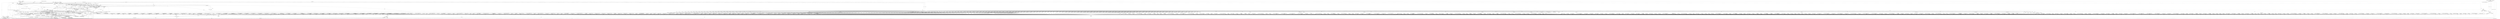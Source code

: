 digraph "0_ImageMagick_56d6e20de489113617cbbddaf41e92600a34db22@array" {
"1002942" [label="(Call,msl_info->image[n] == (Image *) NULL)"];
"1002948" [label="(Call,(Image *) NULL)"];
"1000237" [label="(Call,(char *) NULL)"];
"1000232" [label="(Call,(const char *) NULL)"];
"1002972" [label="(Call,SetGeometry(msl_info->image[n],&geometry))"];
"1003121" [label="(Call,ParsePageGeometry(msl_info->image[n],value,\n                        &geometry,exception))"];
"1003049" [label="(Call,QueryMagickColor(value,&target,exception))"];
"1003047" [label="(Call,(void) QueryMagickColor(value,&target,exception))"];
"1003075" [label="(Call,QueryColorDatabase(value,&draw_info->fill,\n                        exception))"];
"1003073" [label="(Call,(void) QueryColorDatabase(value,&draw_info->fill,\n                        exception))"];
"1003098" [label="(Call,StringToDouble(value,\n                        (char **) NULL))"];
"1003090" [label="(Call,msl_info->image[n]->fuzz=StringToDouble(value,\n                        (char **) NULL))"];
"1003181" [label="(Call,StringToLong(value))"];
"1003177" [label="(Call,geometry.x=StringToLong(value))"];
"1003185" [label="(Call,GetOneVirtualMagickPixel(msl_info->image[n],\n                        geometry.x,geometry.y,&target,exception))"];
"1003146" [label="(Call,GetOneVirtualMagickPixel(msl_info->image[n],\n                        geometry.x,geometry.y,&target,exception))"];
"1003144" [label="(Call,(void) GetOneVirtualMagickPixel(msl_info->image[n],\n                        geometry.x,geometry.y,&target,exception))"];
"1003224" [label="(Call,GetOneVirtualMagickPixel(msl_info->image[n],\n                        geometry.x,geometry.y,&target,exception))"];
"1003222" [label="(Call,(void) GetOneVirtualMagickPixel(msl_info->image[n],\n                        geometry.x,geometry.y,&target,exception))"];
"1003254" [label="(Call,FloodfillPaintImage(msl_info->image[n],DefaultChannels,\n            draw_info,&target,geometry.x,geometry.y,\n            paint_method == FloodfillMethod ? MagickFalse : MagickTrue))"];
"1003252" [label="(Call,(void) FloodfillPaintImage(msl_info->image[n],DefaultChannels,\n            draw_info,&target,geometry.x,geometry.y,\n            paint_method == FloodfillMethod ? MagickFalse : MagickTrue))"];
"1003278" [label="(Call,DestroyDrawInfo(draw_info))"];
"1003276" [label="(Call,draw_info=DestroyDrawInfo(draw_info))"];
"1019602" [label="(Call,DestroyExceptionInfo(exception))"];
"1019600" [label="(Call,exception=DestroyExceptionInfo(exception))"];
"1003183" [label="(Call,(void) GetOneVirtualMagickPixel(msl_info->image[n],\n                        geometry.x,geometry.y,&target,exception))"];
"1003220" [label="(Call,StringToLong(value))"];
"1003216" [label="(Call,geometry.y=StringToLong(value))"];
"1019593" [label="(Call,value != NULL)"];
"1019598" [label="(Call,DestroyString(value))"];
"1019596" [label="(Call,value=DestroyString(value))"];
"1003119" [label="(Call,flags=ParsePageGeometry(msl_info->image[n],value,\n                        &geometry,exception))"];
"1003133" [label="(Call,flags & HeightValue)"];
"1003132" [label="(Call,(flags & HeightValue) == 0)"];
"1009730" [label="(Call,(Image *) NULL)"];
"1003073" [label="(Call,(void) QueryColorDatabase(value,&draw_info->fill,\n                        exception))"];
"1018046" [label="(Call,(Image*) NULL)"];
"1017467" [label="(Call,(Image *) NULL)"];
"1003098" [label="(Call,StringToDouble(value,\n                        (char **) NULL))"];
"1008311" [label="(Call,SetMSLAttributes(msl_info,keyword,value))"];
"1014502" [label="(Call,(Image *) NULL)"];
"1003100" [label="(Call,(char **) NULL)"];
"1014729" [label="(Call,(const xmlChar *) NULL)"];
"1003912" [label="(Call,SyncCacheViewAuthenticPixels(composite_view,exception))"];
"1000234" [label="(Identifier,NULL)"];
"1009820" [label="(Call,(const xmlChar *) NULL)"];
"1004528" [label="(Call,ParseGravityGeometry(msl_info->image[n],value,\n                        &geometry,exception))"];
"1016133" [label="(Call,(const char *) NULL)"];
"1010162" [label="(Call,ParseChannelOption(value))"];
"1008148" [label="(Call,(const xmlChar **) NULL)"];
"1003342" [label="(Call,(const xmlChar *) NULL)"];
"1008856" [label="(Call,(Image *) NULL)"];
"1004334" [label="(Call,(const xmlChar *) NULL)"];
"1011845" [label="(Call,ParseCommandOption(MagickGravityOptions,MagickFalse,\n                        value))"];
"1004223" [label="(Call,(Image *) NULL)"];
"1014856" [label="(Call,(Image *) NULL)"];
"1001578" [label="(Call,(const xmlChar *) NULL)"];
"1014978" [label="(Call,(char **) NULL)"];
"1013508" [label="(Call,StringToLong( value ))"];
"1019592" [label="(ControlStructure,if ( value != NULL ))"];
"1000838" [label="(Call,CloneString(&draw_info->font,value))"];
"1015667" [label="(Call,StringToDouble(value,\n                        (char **) NULL))"];
"1018123" [label="(Call,(Image *) NULL)"];
"1003182" [label="(Identifier,value)"];
"1003147" [label="(Call,msl_info->image[n])"];
"1007460" [label="(Call,StringToLong(value))"];
"1010505" [label="(Call,StringToDouble(value,\n                        (char **) NULL))"];
"1011376" [label="(Call,ThrowMSLException(OptionError,\"UnrecognizedBooleanType\",\n                          value))"];
"1004729" [label="(Call,(const xmlChar *) NULL)"];
"1013621" [label="(Call,(const xmlChar **) NULL)"];
"1003155" [label="(Call,geometry.y)"];
"1003178" [label="(Call,geometry.x)"];
"1000692" [label="(Call,ParseCommandOption(MagickAlignOptions,MagickFalse,\n                        value))"];
"1010168" [label="(Call,ThrowMSLException(OptionError,\"UnrecognizedChannelType\",\n                          value))"];
"1016664" [label="(Call,StringToLong(value))"];
"1016231" [label="(Call,SetImageProperty(msl_info->image[n],keyword,value))"];
"1008628" [label="(Call,(char **) NULL)"];
"1018781" [label="(Call,(Image *) NULL)"];
"1003217" [label="(Call,geometry.y)"];
"1003476" [label="(Call,(Image *) NULL)"];
"1015173" [label="(Call,StringToUnsignedLong(value))"];
"1000279" [label="(Call,(Image *) NULL)"];
"1009307" [label="(Call,StringToLong(value))"];
"1019173" [label="(Call,(char **) NULL)"];
"1018251" [label="(Call,(Image*) NULL)"];
"1005603" [label="(Call,(char **) NULL)"];
"1011788" [label="(Call,CloneString(&draw_info->font,value))"];
"1010711" [label="(Call,QueryMagickColor(value,&fill_color,exception))"];
"1003974" [label="(Call,ThrowMSLException(OptionError,\"UnrecognizedBooleanType\",\n                          value))"];
"1012946" [label="(Call,(Image *) NULL)"];
"1003215" [label="(Block,)"];
"1005877" [label="(Call,ParseGeometry(value,&geometry_info))"];
"1017585" [label="(Call,(const xmlChar **) NULL)"];
"1006241" [label="(Call,(const xmlChar *) NULL)"];
"1009874" [label="(Call,StringToDouble(value,\n                        (char **) NULL))"];
"1009938" [label="(Call,StringToDouble(value,\n                        (char **) NULL))"];
"1012651" [label="(Call,(const xmlChar **) NULL)"];
"1011967" [label="(Call,ParseGeometry(value,&geometry_info))"];
"1005478" [label="(Call,ThrowMSLException(OptionError,\"UnrecognizedGravityType\",\n                          value))"];
"1009346" [label="(Call,StringToLong(value))"];
"1003146" [label="(Call,GetOneVirtualMagickPixel(msl_info->image[n],\n                        geometry.x,geometry.y,&target,exception))"];
"1003122" [label="(Call,msl_info->image[n])"];
"1016068" [label="(Call,StringToLong( value ))"];
"1012993" [label="(Call,(Image *) NULL)"];
"1017221" [label="(Call,(Image *) NULL)"];
"1003852" [label="(Call,AcquireAuthenticCacheView(composite_image,\n                        exception))"];
"1005777" [label="(Call,QueryColorDatabase(value,&draw_info->stroke,\n                        exception))"];
"1011331" [label="(Call,ParseCommandOption(MagickBooleanOptions,MagickFalse,\n                        value))"];
"1016433" [label="(Call,ParseCommandOption(MagickBooleanOptions,MagickFalse,\n                        value))"];
"1005756" [label="(Call,ThrowMSLException(OptionError,\"UnrecognizedStretchType\",\n                          value))"];
"1014248" [label="(Call,(Image *) NULL)"];
"1003089" [label="(Block,)"];
"1007724" [label="(Call,(char **) NULL)"];
"1007223" [label="(Call,(const xmlChar *) NULL)"];
"1003220" [label="(Call,StringToLong(value))"];
"1005808" [label="(Call,ParseCommandOption(MagickStyleOptions,MagickFalse,\n                        value))"];
"1015143" [label="(Call,ParseRegionGeometry(msl_info->image[n],value,\n                        &geometry,exception))"];
"1015865" [label="(Call,LocaleCompare(property,value))"];
"1010732" [label="(Call,StringToDouble(value,\n                        (char **) NULL))"];
"1009893" [label="(Call,(char **) NULL)"];
"1004956" [label="(Call,(Image *) NULL)"];
"1003585" [label="(Call,ThrowMSLException(OptionError,\"UnrecognizedChannelType\",\n                          value))"];
"1001337" [label="(Call,StringToLong(value))"];
"1014663" [label="(Call,(Image *) NULL)"];
"1006434" [label="(Call,(const xmlChar *) NULL)"];
"1012757" [label="(Call,StringToLong(value))"];
"1015597" [label="(Call,ParseCommandOption(MagickColorspaceOptions,\n                        MagickFalse,value))"];
"1001156" [label="(Call,StringToLong(value))"];
"1002331" [label="(Call,(const xmlChar *) NULL)"];
"1008729" [label="(Call,(Image *) NULL)"];
"1015066" [label="(Call,(Image *) NULL)"];
"1006523" [label="(Call,(char **) NULL)"];
"1000392" [label="(Call,ParseCommandOption(MagickNoiseOptions,MagickFalse,\n                        value))"];
"1012102" [label="(Call,StringToLong(value))"];
"1002499" [label="(Call,(Image *) NULL)"];
"1000862" [label="(Call,ParsePageGeometry(msl_info->image[n],value,\n                        &geometry,exception))"];
"1003191" [label="(Call,geometry.x)"];
"1003604" [label="(Call,QueryColorDatabase(value,\n                        &composite_image->background_color,exception))"];
"1007416" [label="(Call,StringToLong(value))"];
"1016408" [label="(Call,ParseGeometry(value,&geometry_info))"];
"1019031" [label="(Call,(const char *) NULL)"];
"1003099" [label="(Identifier,value)"];
"1003222" [label="(Call,(void) GetOneVirtualMagickPixel(msl_info->image[n],\n                        geometry.x,geometry.y,&target,exception))"];
"1007794" [label="(Call,StringToDouble(value,(char **) NULL))"];
"1019526" [label="(Call,CopyMagickString(msl_info->image[n]->filename,value,\n                      MaxTextExtent))"];
"1007668" [label="(Call,(const xmlChar *) NULL)"];
"1012122" [label="(Call,ThrowMSLException(OptionError,\"UnrecognizedStyleType\",\n                          value))"];
"1007621" [label="(Call,(Image *) NULL)"];
"1018821" [label="(Call,(Image *) NULL)"];
"1011472" [label="(Call,(const xmlChar **) NULL)"];
"1000232" [label="(Call,(const char *) NULL)"];
"1013107" [label="(Call,(char **) NULL)"];
"1005577" [label="(Call,CloneString(&draw_info->primitive,value))"];
"1011650" [label="(Call,ThrowMSLException(OptionError,\"UnrecognizedAlignType\",\n                          value))"];
"1003134" [label="(Identifier,flags)"];
"1000235" [label="(Call,value=(char *) NULL)"];
"1005546" [label="(Call,ConcatenateString(&draw_info->primitive,value))"];
"1005995" [label="(Call,StringToLong(value))"];
"1003076" [label="(Identifier,value)"];
"1003814" [label="(Call,StringToLong(value))"];
"1018560" [label="(Call,(Image *) NULL)"];
"1007275" [label="(Call,ParseCommandOption(MagickComposeOptions,\n                        MagickFalse,value))"];
"1003448" [label="(Call,(const char *) NULL)"];
"1000307" [label="(Call,(const xmlChar *) NULL)"];
"1008241" [label="(Call,CatchException(exception))"];
"1011679" [label="(Call,ThrowMSLException(OptionError,\"UnrecognizedBooleanType\",\n                          value))"];
"1015733" [label="(Call,(const xmlChar **) NULL)"];
"1003177" [label="(Call,geometry.x=StringToLong(value))"];
"1019122" [label="(Call,(const xmlChar *) NULL)"];
"1003636" [label="(Call,ParsePageGeometry(msl_info->image[n],value,\n                        &geometry,exception))"];
"1018071" [label="(Call,(Image *) NULL)"];
"1016250" [label="(Call,SetImageProperty(msl_info->image[n],keyword,value))"];
"1017362" [label="(Call,StringToDouble(value,\n                        (char **) NULL))"];
"1018222" [label="(Call,LocaleCompare(theAttr, value))"];
"1008947" [label="(Call,ThrowMSLException(OptionError,\"UnrecognizedBooleanType\",\n                          value))"];
"1008651" [label="(Call,(char **) NULL)"];
"1003072" [label="(Block,)"];
"1003239" [label="(ControlStructure,break;)"];
"1017596" [label="(Call,(const xmlChar *) NULL)"];
"1003161" [label="(ControlStructure,break;)"];
"1017492" [label="(Call,(const xmlChar *) NULL)"];
"1017427" [label="(Call,(Image *) NULL)"];
"1004558" [label="(Call,StringToLong(value))"];
"1015276" [label="(Call,(Image *) NULL)"];
"1009249" [label="(Call,GetOneVirtualMagickPixel(msl_info->image[n],\n                        geometry.x,geometry.y,&target,exception))"];
"1018149" [label="(Call,(const xmlChar *) NULL)"];
"1007345" [label="(Call,ParsePageGeometry(msl_info->image[n],value,\n                        &geometry,exception))"];
"1008282" [label="(Call,(Image *) NULL)"];
"1003261" [label="(Identifier,draw_info)"];
"1008160" [label="(Call,(const xmlChar *) NULL)"];
"1003255" [label="(Call,msl_info->image[n])"];
"1013693" [label="(Call,StringToDouble(value,\n                        (char **) NULL))"];
"1002109" [label="(Call,QueryColorDatabase(value,\n                        &msl_info->image[n]->border_color,exception))"];
"1011228" [label="(Call,(const xmlChar *) NULL)"];
"1003769" [label="(Call,LocaleCompare(value,value))"];
"1000895" [label="(Call,ParseCommandOption(MagickGravityOptions,\n                        MagickFalse,value))"];
"1010626" [label="(Call,(const xmlChar *) NULL)"];
"1013264" [label="(Call,(const xmlChar *) NULL)"];
"1018710" [label="(Call,(char **) NULL)"];
"1007056" [label="(Call,(Image *) NULL)"];
"1018629" [label="(Call,(Image *) NULL)"];
"1012008" [label="(Call,(char **) NULL)"];
"1004781" [label="(Call,StringToLong(value))"];
"1017908" [label="(Call,(Image*) NULL)"];
"1015948" [label="(Call,ParseGeometry(value,&geometry_info))"];
"1006586" [label="(Call,(Image *) NULL)"];
"1010507" [label="(Call,(char **) NULL)"];
"1004701" [label="(Call,(Image *) NULL)"];
"1011282" [label="(Call,StringToLong(value))"];
"1018708" [label="(Call,StringToDouble(value,\n                        (char **) NULL))"];
"1002068" [label="(Call,ParseCommandOption(MagickComposeOptions,MagickFalse,\n                        value))"];
"1003270" [label="(Call,paint_method == FloodfillMethod ? MagickFalse : MagickTrue)"];
"1004108" [label="(Call,StringToLong(value))"];
"1008556" [label="(Call,(Image *) NULL)"];
"1006711" [label="(Call,(Image *) NULL)"];
"1001983" [label="(Call,(Image *) NULL)"];
"1003694" [label="(Call,ThrowMSLException(OptionError,\"UnrecognizedGravityType\",\n                          value))"];
"1017944" [label="(Call,(const xmlChar *) NULL)"];
"1018945" [label="(Call,(const xmlChar **) NULL)"];
"1008486" [label="(Call,(Image *) NULL)"];
"1018416" [label="(Call,(Image *) NULL)"];
"1003127" [label="(Identifier,value)"];
"1013153" [label="(Call,(Image *) NULL)"];
"1003119" [label="(Call,flags=ParsePageGeometry(msl_info->image[n],value,\n                        &geometry,exception))"];
"1003238" [label="(Identifier,exception)"];
"1019110" [label="(Call,(const xmlChar **) NULL)"];
"1002950" [label="(Identifier,NULL)"];
"1003236" [label="(Call,&target)"];
"1012054" [label="(Call,ParseCommandOption(MagickStretchOptions,MagickFalse,\n                        value))"];
"1008876" [label="(Call,(const xmlChar **) NULL)"];
"1007796" [label="(Call,(char **) NULL)"];
"1003224" [label="(Call,GetOneVirtualMagickPixel(msl_info->image[n],\n                        geometry.x,geometry.y,&target,exception))"];
"1017918" [label="(Call,(Image *) NULL)"];
"1003055" [label="(Identifier,paint_method)"];
"1003252" [label="(Call,(void) FloodfillPaintImage(msl_info->image[n],DefaultChannels,\n            draw_info,&target,geometry.x,geometry.y,\n            paint_method == FloodfillMethod ? MagickFalse : MagickTrue))"];
"1013528" [label="(Call,StringToLong( value ))"];
"1008649" [label="(Call,StringToDouble(value,(char **) NULL))"];
"1004718" [label="(Call,(const xmlChar **) NULL)"];
"1005399" [label="(Call,CloneString(&draw_info->family,value))"];
"1010684" [label="(Call,ThrowMSLException(OptionError,\"UnrecognizedChannelType\",\n                          value))"];
"1009914" [label="(Call,ParseGeometry(value,&geometry_info))"];
"1010470" [label="(Call,ParseGeometry(value,&geometry_info))"];
"1006293" [label="(Call,ParseGeometry(value,&geometry_info))"];
"1003452" [label="(Call,LocaleCompare(attribute,value))"];
"1010545" [label="(Call,(Image *) NULL)"];
"1004476" [label="(Call,(const xmlChar *) NULL)"];
"1007955" [label="(Call,(const xmlChar **) NULL)"];
"1014055" [label="(Call,ParseCommandOption(MagickFilterOptions,MagickFalse,\n                        value))"];
"1004443" [label="(Call,(Image *) NULL)"];
"1005702" [label="(Call,(char **) NULL)"];
"1003081" [label="(Identifier,exception)"];
"1003053" [label="(Identifier,exception)"];
"1011909" [label="(Call,(char **) NULL)"];
"1018731" [label="(Call,ParseGeometry(value,&geometry_info))"];
"1004147" [label="(Call,StringToLong(value))"];
"1000785" [label="(Call,CloneString(&draw_info->encoding,value))"];
"1009559" [label="(Call,(char **) NULL)"];
"1016998" [label="(Call,(Image *) NULL)"];
"1001203" [label="(Call,CloneString(&draw_info->text,value))"];
"1016530" [label="(Call,(Image *) NULL)"];
"1012165" [label="(Call,ParseGeometry(value,&geometry_info))"];
"1005566" [label="(Call,(char **) NULL)"];
"1009557" [label="(Call,StringToDouble(value,\n                        (char **) NULL))"];
"1002635" [label="(Call,(Image *) NULL)"];
"1012914" [label="(Call,value == (char *) NULL)"];
"1002016" [label="(Call,(const xmlChar *) NULL)"];
"1017744" [label="(Call,(const xmlChar *) NULL)"];
"1009282" [label="(Call,StringToDouble(value,(char **) NULL))"];
"1005097" [label="(Call,(const xmlChar **) NULL)"];
"1018137" [label="(Call,(const xmlChar **) NULL)"];
"1011368" [label="(Call,ParseCommandOption(MagickBooleanOptions,MagickFalse,\n                        value))"];
"1015895" [label="(Call,ParseCommandOption(\n                    MagickColorspaceOptions,MagickFalse,value))"];
"1019601" [label="(Identifier,exception)"];
"1006890" [label="(Call,(Image *) NULL)"];
"1003221" [label="(Identifier,value)"];
"1001814" [label="(Call,ThrowMSLException(OptionError,\"UnrecognizedChannelType\",\n                          value))"];
"1004306" [label="(Call,(Image *) NULL)"];
"1010615" [label="(Call,(const xmlChar **) NULL)"];
"1004916" [label="(Call,(Image *) NULL)"];
"1003183" [label="(Call,(void) GetOneVirtualMagickPixel(msl_info->image[n],\n                        geometry.x,geometry.y,&target,exception))"];
"1002574" [label="(Call,StringToDouble(value,(char **) NULL))"];
"1003989" [label="(Call,(Image *) NULL)"];
"1012916" [label="(Call,(char *) NULL)"];
"1003158" [label="(Call,&target)"];
"1000522" [label="(Call,(const xmlChar **) NULL)"];
"1002451" [label="(Call,(Image *) NULL)"];
"1014605" [label="(Call,StringToLong( value ))"];
"1011015" [label="(Call,(Image *) NULL)"];
"1006330" [label="(Call,(char **) NULL)"];
"1003136" [label="(Literal,0)"];
"1000359" [label="(Call,ParseChannelOption(value))"];
"1003966" [label="(Call,ParseCommandOption(MagickBooleanOptions,MagickFalse,\n                        value))"];
"1008606" [label="(Call,CopyMagickString(key,value,MaxTextExtent))"];
"1002597" [label="(Call,StringToLong( value ))"];
"1001108" [label="(Call,ParseCommandOption(MagickStretchOptions,\n                        MagickFalse,value))"];
"1014120" [label="(Call,StringToUnsignedLong(value))"];
"1012239" [label="(Call,StringToLong(value))"];
"1003091" [label="(Call,msl_info->image[n]->fuzz)"];
"1016886" [label="(Call,StringToDouble(value,(char **) NULL))"];
"1004323" [label="(Call,(const xmlChar **) NULL)"];
"1000936" [label="(Call,(char **) NULL)"];
"1003135" [label="(Identifier,HeightValue)"];
"1006216" [label="(Call,(Image *) NULL)"];
"1003185" [label="(Call,GetOneVirtualMagickPixel(msl_info->image[n],\n                        geometry.x,geometry.y,&target,exception))"];
"1017831" [label="(Call,StringToDouble(value,\n                        (char **) NULL))"];
"1000959" [label="(Call,(char **) NULL)"];
"1000533" [label="(Call,(const xmlChar *) NULL)"];
"1002848" [label="(Call,StringToLong(value))"];
"1018113" [label="(Call,(Image*) NULL)"];
"1003831" [label="(Call,SetImageArtifact(msl_info->image[n],\n                                            \"compose:args\",value))"];
"1005564" [label="(Call,StringToDouble(value,\n                        (char **) NULL))"];
"1012922" [label="(Call,CopyMagickString(msl_info->image_info[n]->filename,\n                       value,MaxTextExtent))"];
"1005726" [label="(Call,(char **) NULL)"];
"1005338" [label="(Call,CloneString(&draw_info->density,value))"];
"1017121" [label="(Call,StringToLong( value ))"];
"1008570" [label="(Call,(const xmlChar **) NULL)"];
"1012865" [label="(Call,(const xmlChar *) NULL)"];
"1012283" [label="(Call,StringToLong(value))"];
"1017564" [label="(Call,(Image *) NULL)"];
"1016909" [label="(Call,StringToLong( value ))"];
"1017387" [label="(Call,StringToLong(value))"];
"1009106" [label="(Call,(const xmlChar **) NULL)"];
"1018835" [label="(Call,(const xmlChar **) NULL)"];
"1000934" [label="(Call,StringToDouble(value,(char **) NULL))"];
"1002972" [label="(Call,SetGeometry(msl_info->image[n],&geometry))"];
"1007182" [label="(Call,(Image *) NULL)"];
"1002978" [label="(Call,&geometry)"];
"1018321" [label="(Call,(Image *) NULL)"];
"1012970" [label="(Call,SetMSLAttributes(msl_info,keyword,value))"];
"1000729" [label="(Call,ThrowMSLException(OptionError,\"UnrecognizedBooleanType\",\n                          value))"];
"1008334" [label="(Call,(Image *) NULL)"];
"1014806" [label="(Call,ParseGeometry(value,&geometry_info))"];
"1003276" [label="(Call,draw_info=DestroyDrawInfo(draw_info))"];
"1014090" [label="(Call,ParseRegionGeometry(msl_info->image[n],value,\n                        &geometry,exception))"];
"1007967" [label="(Call,(const xmlChar *) NULL)"];
"1001168" [label="(Call,ParseCommandOption(MagickStyleOptions,MagickFalse,\n                        value))"];
"1017364" [label="(Call,(char **) NULL)"];
"1003267" [label="(Call,geometry.y)"];
"1002997" [label="(Call,(const xmlChar *) NULL)"];
"1019598" [label="(Call,DestroyString(value))"];
"1017327" [label="(Call,ParseGeometry(value,&geometry_info))"];
"1015903" [label="(Call,ThrowMSLException(OptionError,\"UnrecognizedColorspace\",\n                      value))"];
"1010898" [label="(Call,(const xmlChar **) NULL)"];
"1002076" [label="(Call,ThrowMSLException(OptionError,\"UnrecognizedComposeType\",\n                          value))"];
"1014063" [label="(Call,ThrowMSLException(OptionError,\"UnrecognizedNoiseType\",\n                          value))"];
"1003051" [label="(Call,&target)"];
"1005661" [label="(Call,ParseGeometry(value,&geometry_info))"];
"1017481" [label="(Call,(const xmlChar **) NULL)"];
"1008939" [label="(Call,ParseCommandOption(MagickBooleanOptions,MagickFalse,\n                        value))"];
"1014003" [label="(Call,(const xmlChar *) NULL)"];
"1016682" [label="(Call,StringToDouble(value,\n                        (char **) NULL))"];
"1001731" [label="(Call,(Image *) NULL)"];
"1005384" [label="(Call,QueryColorDatabase(value,&draw_info->fill,\n                        exception))"];
"1015487" [label="(Call,(Image *) NULL)"];
"1009001" [label="(Call,LocaleCompare(attribute,value))"];
"1011907" [label="(Call,StringToDouble(value,(char **) NULL))"];
"1018346" [label="(Call,(const xmlChar *) NULL)"];
"1001876" [label="(Call,StringToDouble(value,(char **) NULL))"];
"1011774" [label="(Call,CloneString(&draw_info->family,value))"];
"1009008" [label="(Call,CloneImage(msl_info->image[j],0,0,\n                            MagickFalse,exception))"];
"1014528" [label="(Call,(const xmlChar *) NULL)"];
"1012083" [label="(Call,QueryColorDatabase(value,&draw_info->stroke,\n                        exception))"];
"1003765" [label="(Call,(const char *) NULL)"];
"1003943" [label="(Call,(char **) NULL)"];
"1010418" [label="(Call,(const xmlChar *) NULL)"];
"1015927" [label="(Call,SetImageProperty(msl_info->image[n],keyword,value))"];
"1001315" [label="(Call,StringToLong(value))"];
"1005296" [label="(Call,ParseCommandOption(MagickBooleanOptions,MagickFalse,\n                        value))"];
"1010884" [label="(Call,(Image *) NULL)"];
"1002239" [label="(Call,(Image *) NULL)"];
"1007015" [label="(Call,(Image *) NULL)"];
"1018276" [label="(Call,(Image *) NULL)"];
"1003152" [label="(Call,geometry.x)"];
"1012662" [label="(Call,(const xmlChar *) NULL)"];
"1007751" [label="(Call,ThrowMSLException(OptionError,\"UnrecognizedChannelType\",\n                          value))"];
"1002383" [label="(Call,QueryColorDatabase(value,&target,\n                        &msl_info->image[n]->exception))"];
"1012006" [label="(Call,StringToDouble(value,(char **) NULL))"];
"1016362" [label="(Call,(char **) NULL)"];
"1016090" [label="(Call,SetImageProperty(msl_info->image[n],keyword,value))"];
"1004832" [label="(Call,(Image *) NULL)"];
"1002942" [label="(Call,msl_info->image[n] == (Image *) NULL)"];
"1010110" [label="(Call,(const xmlChar *) NULL)"];
"1009891" [label="(Call,StringToDouble(value,\n                        (char **) NULL))"];
"1006931" [label="(Call,(Image *) NULL)"];
"1010678" [label="(Call,ParseChannelOption(value))"];
"1000763" [label="(Call,CloneString(&draw_info->density,value))"];
"1013929" [label="(Call,(Image *) NULL)"];
"1009203" [label="(Call,(char **) NULL)"];
"1017672" [label="(Call,StringToDouble(value,\n                        (char **) NULL))"];
"1014785" [label="(Call,(char **) NULL)"];
"1003686" [label="(Call,ParseCommandOption(MagickGravityOptions,MagickFalse,\n                        value))"];
"1003090" [label="(Call,msl_info->image[n]->fuzz=StringToDouble(value,\n                        (char **) NULL))"];
"1013762" [label="(Call,StringToDouble(value,(char **) NULL))"];
"1016360" [label="(Call,StringToDouble(value,\n                        (char **) NULL))"];
"1008413" [label="(Call,StringToDouble(value,\n                        (char **) NULL))"];
"1007941" [label="(Call,(Image *) NULL)"];
"1013105" [label="(Call,StringToDouble(value,\n                        (char **) NULL))"];
"1013785" [label="(Call,StringToDouble(value,(char **) NULL))"];
"1008887" [label="(Call,(const xmlChar *) NULL)"];
"1009470" [label="(Call,(const xmlChar *) NULL)"];
"1013717" [label="(Call,ParseGeometry(value,&geometry_info))"];
"1002941" [label="(ControlStructure,if (msl_info->image[n] == (Image *) NULL))"];
"1019547" [label="(Call,SetMSLAttributes(msl_info,keyword,value))"];
"1004081" [label="(Call,(Image *) NULL)"];
"1005700" [label="(Call,StringToDouble(value,(char **) NULL))"];
"1015528" [label="(Call,(const xmlChar *) NULL)"];
"1006765" [label="(Call,(const xmlChar **) NULL)"];
"1003661" [label="(Call,GetOneVirtualPixel(msl_info->image[n],geometry.x,\n                        geometry.y,&target,exception))"];
"1004660" [label="(Call,(Image *) NULL)"];
"1007991" [label="(Call,CopyMagickString(key,value,MaxTextExtent))"];
"1002181" [label="(Call,StringToLong(value))"];
"1004602" [label="(Call,StringToLong(value))"];
"1000400" [label="(Call,ThrowMSLException(OptionError,\"UnrecognizedNoiseType\",\n                          value))"];
"1017101" [label="(Call,StringToLong( value ))"];
"1017024" [label="(Call,(const xmlChar *) NULL)"];
"1003176" [label="(Block,)"];
"1010798" [label="(Call,(const xmlChar *) NULL)"];
"1015745" [label="(Call,(const xmlChar *) NULL)"];
"1001808" [label="(Call,ParseChannelOption(value))"];
"1016888" [label="(Call,(char **) NULL)"];
"1012032" [label="(Call,(char **) NULL)"];
"1011853" [label="(Call,ThrowMSLException(OptionError,\"UnrecognizedGravityType\",\n                          value))"];
"1002761" [label="(Call,ParsePageGeometry(msl_info->image[n],value,\n                        &geometry,exception))"];
"1009522" [label="(Call,ParseGeometry(value,&geometry_info))"];
"1008582" [label="(Call,(const xmlChar *) NULL)"];
"1004151" [label="(Call,GetOneVirtualPixel(msl_info->image[n],geometry.x,\n                        geometry.y,&target,exception))"];
"1004112" [label="(Call,GetOneVirtualPixel(msl_info->image[n],geometry.x,\n                        geometry.y,&target,exception))"];
"1005413" [label="(Call,CloneString(&draw_info->font,value))"];
"1011884" [label="(Call,StringToDouble(value,\n                        (char **) NULL))"];
"1003216" [label="(Call,geometry.y=StringToLong(value))"];
"1014165" [label="(Call,StringToLong(value))"];
"1019301" [label="(Call,QueryMagickColor(value,&target,exception))"];
"1005724" [label="(Call,StringToDouble(value,(char **) NULL))"];
"1009445" [label="(Call,(Image *) NULL)"];
"1003277" [label="(Identifier,draw_info)"];
"1001878" [label="(Call,(char **) NULL)"];
"1017648" [label="(Call,ParseGeometry(value,&geometry_info))"];
"1006409" [label="(Call,(Image *) NULL)"];
"1003233" [label="(Call,geometry.y)"];
"1001638" [label="(Call,ThrowMSLException(OptionError,\"UnrecognizedBooleanType\",\n                          value))"];
"1001942" [label="(Call,(Image *) NULL)"];
"1015353" [label="(Call,ParseRegionGeometry(msl_info->image[n],value,\n                        &geometry,exception))"];
"1001630" [label="(Call,ParseCommandOption(MagickBooleanOptions,MagickFalse,\n                        value))"];
"1019593" [label="(Call,value != NULL)"];
"1003262" [label="(Call,&target)"];
"1005748" [label="(Call,ParseCommandOption(MagickStretchOptions,MagickFalse,\n                        value))"];
"1011642" [label="(Call,ParseCommandOption(MagickAlignOptions,MagickFalse,\n                        value))"];
"1002938" [label="(Block,)"];
"1009780" [label="(Call,(Image *) NULL)"];
"1008672" [label="(Call,StringToDouble(value,(char **) NULL))"];
"1019251" [label="(Call,(const xmlChar *) NULL)"];
"1015719" [label="(Call,(Image *) NULL)"];
"1000824" [label="(Call,CloneString(&draw_info->family,value))"];
"1012785" [label="(Call,ThrowMSLException(OptionError,\"UnrecognizedNoiseType\",\n                          value))"];
"1012149" [label="(Call,CloneString(&draw_info->text,value))"];
"1014398" [label="(Call,StringToLong(value))"];
"1019603" [label="(Identifier,exception)"];
"1003230" [label="(Call,geometry.x)"];
"1003160" [label="(Identifier,exception)"];
"1012212" [label="(Call,QueryColorDatabase(value,&draw_info->undercolor,\n                        exception))"];
"1003050" [label="(Identifier,value)"];
"1006368" [label="(Call,(Image *) NULL)"];
"1019225" [label="(Call,(Image *) NULL)"];
"1002948" [label="(Call,(Image *) NULL)"];
"1008302" [label="(Call,SetMSLAttributes(msl_info,keyword,value))"];
"1014783" [label="(Call,StringToDouble(value,\n                        (char **) NULL))"];
"1006857" [label="(Call,(Image *) NULL)"];
"1004970" [label="(Call,(const xmlChar **) NULL)"];
"1007722" [label="(Call,StringToDouble(value,(char **) NULL))"];
"1009201" [label="(Call,StringToDouble(value,\n                        (char **) NULL))"];
"1013488" [label="(Call,StringToLong( value ))"];
"1003046" [label="(Block,)"];
"1017719" [label="(Call,(Image *) NULL)"];
"1012814" [label="(Call,StringToLong(value))"];
"1005924" [label="(Call,QueryColorDatabase(value,&draw_info->undercolor,\n                        exception))"];
"1001901" [label="(Call,StringToLong(value))"];
"1000239" [label="(Identifier,NULL)"];
"1011200" [label="(Call,(Image *) NULL)"];
"1019597" [label="(Identifier,value)"];
"1011407" [label="(Call,StringToLong(value))"];
"1011735" [label="(Call,CloneString(&draw_info->encoding,value))"];
"1003199" [label="(Identifier,exception)"];
"1003186" [label="(Call,msl_info->image[n])"];
"1019595" [label="(Identifier,NULL)"];
"1016144" [label="(Call,ParseAbsoluteGeometry(value,&geometry))"];
"1009963" [label="(Call,StringToDouble(value,\n                        (char **) NULL))"];
"1010266" [label="(Call,(const xmlChar **) NULL)"];
"1002525" [label="(Call,(const xmlChar *) NULL)"];
"1017674" [label="(Call,(char **) NULL)"];
"1014207" [label="(Call,(Image *) NULL)"];
"1013018" [label="(Call,(const xmlChar *) NULL)"];
"1008626" [label="(Call,StringToDouble(value,(char **) NULL))"];
"1006328" [label="(Call,StringToDouble(value,\n                        (char **) NULL))"];
"1018449" [label="(Call,(const xmlChar *) NULL)"];
"1018565" [label="(Call,(Image *) NULL)"];
"1019402" [label="(Call,(Image *) NULL)"];
"1002826" [label="(Call,StringToLong(value))"];
"1010099" [label="(Call,(const xmlChar **) NULL)"];
"1015582" [label="(Call,StringToDouble(value,\n                        (char **) NULL))"];
"1015195" [label="(Call,StringToLong(value))"];
"1003133" [label="(Call,flags & HeightValue)"];
"1003144" [label="(Call,(void) GetOneVirtualMagickPixel(msl_info->image[n],\n                        geometry.x,geometry.y,&target,exception))"];
"1008813" [label="(Call,(Image *) NULL)"];
"1009311" [label="(Call,GetOneVirtualMagickPixel(msl_info->image[n],\n                        geometry.x,geometry.y,&target,exception))"];
"1010850" [label="(Call,FormatLocaleFile(stdout,\"%s\",value))"];
"1019239" [label="(Call,(const xmlChar **) NULL)"];
"1000484" [label="(Call,(Image *) NULL)"];
"1005973" [label="(Call,StringToLong(value))"];
"1007283" [label="(Call,ThrowMSLException(OptionError,\"UnrecognizedComposeType\",\n                          value))"];
"1008142" [label="(Call,(Image *) NULL)"];
"1003579" [label="(Call,ParseChannelOption(value))"];
"1009988" [label="(Call,StringToDouble(value,\n                        (char **) NULL))"];
"1013695" [label="(Call,(char **) NULL)"];
"1017012" [label="(Call,(const xmlChar **) NULL)"];
"1016035" [label="(Call,value[len-1] == '%')"];
"1001293" [label="(Call,StringToLong(value))"];
"1010734" [label="(Call,(char **) NULL)"];
"1015016" [label="(Call,(Image *) NULL)"];
"1002291" [label="(Call,(Image *) NULL)"];
"1005267" [label="(Call,ParseCommandOption(MagickAlignOptions,MagickFalse,\n                        value))"];
"1012114" [label="(Call,ParseCommandOption(MagickStyleOptions,MagickFalse,\n                        value))"];
"1009940" [label="(Call,(char **) NULL)"];
"1018335" [label="(Call,(const xmlChar **) NULL)"];
"1011886" [label="(Call,(char **) NULL)"];
"1018928" [label="(Call,(Image *) NULL)"];
"1015816" [label="(Call,LocaleCompare(property,value))"];
"1003459" [label="(Call,CloneImage(msl_info->image[j],0,0,\n                            MagickFalse,exception))"];
"1003103" [label="(ControlStructure,break;)"];
"1004981" [label="(Call,(const xmlChar *) NULL)"];
"1005108" [label="(Call,(const xmlChar *) NULL)"];
"1005470" [label="(Call,ParseCommandOption(MagickGravityOptions,MagickFalse,\n                        value))"];
"1012261" [label="(Call,StringToLong(value))"];
"1001550" [label="(Call,(Image *) NULL)"];
"1003121" [label="(Call,ParsePageGeometry(msl_info->image[n],value,\n                        &geometry,exception))"];
"1005059" [label="(Call,(Image *) NULL)"];
"1001680" [label="(Call,(Image *) NULL)"];
"1011004" [label="(Call,GetImageCache(profile_info,keyword,exception))"];
"1003075" [label="(Call,QueryColorDatabase(value,&draw_info->fill,\n                        exception))"];
"1014976" [label="(Call,StringToDouble(value,(char **) NULL))"];
"1006546" [label="(Call,StringToLong(value))"];
"1010082" [label="(Call,(Image *) NULL)"];
"1013238" [label="(Call,(Image *) NULL)"];
"1002973" [label="(Call,msl_info->image[n])"];
"1002576" [label="(Call,(char **) NULL)"];
"1005275" [label="(Call,ThrowMSLException(OptionError,\"UnrecognizedAlignType\",\n                          value))"];
"1019035" [label="(Call,LocaleCompare(attribute,value))"];
"1001056" [label="(Call,StringToDouble(value,(char **) NULL))"];
"1008359" [label="(Call,(const xmlChar *) NULL)"];
"1004214" [label="(Call,ParseGravityGeometry(image,composite_geometry,&geometry,\n            exception))"];
"1005304" [label="(Call,ThrowMSLException(OptionError,\"UnrecognizedBooleanType\",\n                          value))"];
"1007778" [label="(Call,CopyMagickString(gamma,value,MaxTextExtent))"];
"1013639" [label="(Call,(const xmlChar *) NULL)"];
"1005816" [label="(Call,ThrowMSLException(OptionError,\"UnrecognizedStyleType\",\n                          value))"];
"1019465" [label="(Call,(const xmlChar **) NULL)"];
"1002906" [label="(Call,(Image *) NULL)"];
"1009990" [label="(Call,(char **) NULL)"];
"1013764" [label="(Call,(char **) NULL)"];
"1010329" [label="(Call,ParseChannelOption(value))"];
"1016947" [label="(Call,(Image *) NULL)"];
"1007438" [label="(Call,StringToLong(value))"];
"1001137" [label="(Call,QueryColorDatabase(value,&draw_info->stroke,\n                        exception))"];
"1013070" [label="(Call,ParseGeometry(value,&geometry_info))"];
"1015584" [label="(Call,(char **) NULL)"];
"1003181" [label="(Call,StringToLong(value))"];
"1003130" [label="(Identifier,exception)"];
"1001841" [label="(Call,ParseGeometry(value,&geometry_info))"];
"1016763" [label="(Call,(Image *) NULL)"];
"1000903" [label="(Call,ThrowMSLException(OptionError,\"UnrecognizedGravityType\",\n                          value))"];
"1003402" [label="(Call,ThrowMSLException(OptionError,\"UnrecognizedComposeType\",\n                          value))"];
"1011759" [label="(Call,QueryColorDatabase(value,&draw_info->fill,\n                        exception))"];
"1003118" [label="(Block,)"];
"1014376" [label="(Call,StringToLong(value))"];
"1007821" [label="(Call,(char **) NULL)"];
"1013787" [label="(Call,(char **) NULL)"];
"1015301" [label="(Call,(const xmlChar *) NULL)"];
"1010335" [label="(Call,ThrowMSLException(OptionError,\"UnrecognizedChannelType\",\n                          value))"];
"1008257" [label="(Call,(Image *) NULL)"];
"1002986" [label="(Call,(const xmlChar **) NULL)"];
"1008415" [label="(Call,(char **) NULL)"];
"1000217" [label="(Call,exception=AcquireExceptionInfo())"];
"1003077" [label="(Call,&draw_info->fill)"];
"1016278" [label="(Call,(Image *) NULL)"];
"1011483" [label="(Call,(const xmlChar *) NULL)"];
"1008026" [label="(Call,SetImageProperty(msl_info->attributes[n],key,value))"];
"1016707" [label="(Call,StringToLong(value))"];
"1012941" [label="(Call,CatchException(exception))"];
"1002943" [label="(Call,msl_info->image[n])"];
"1016046" [label="(Call,CopyMagickString(tmp,value,len))"];
"1005796" [label="(Call,StringToLong(value))"];
"1007316" [label="(Call,QueryColorDatabase(value,\n                        &msl_info->image[n]->matte_color,exception))"];
"1001176" [label="(Call,ThrowMSLException(OptionError,\"UnrecognizedStyleType\",\n                          value))"];
"1002960" [label="(Identifier,draw_info)"];
"1016607" [label="(Call,ParseGeometry(value,&geometry_info))"];
"1011671" [label="(Call,ParseCommandOption(MagickBooleanOptions,MagickFalse,\n                        value))"];
"1014142" [label="(Call,(char **) NULL)"];
"1003197" [label="(Call,&target)"];
"1019596" [label="(Call,value=DestroyString(value))"];
"1017932" [label="(Call,(const xmlChar **) NULL)"];
"1000443" [label="(Call,(Image *) NULL)"];
"1019594" [label="(Identifier,value)"];
"1003394" [label="(Call,ParseCommandOption(MagickComposeOptions,MagickFalse,\n                        value))"];
"1009809" [label="(Call,(const xmlChar **) NULL)"];
"1000721" [label="(Call,ParseCommandOption(MagickBooleanOptions,\n                        MagickFalse,value))"];
"1016387" [label="(Call,(char **) NULL)"];
"1003941" [label="(Call,StringToDouble(value,(char **) NULL))"];
"1016837" [label="(Call,(const xmlChar *) NULL)"];
"1003082" [label="(ControlStructure,break;)"];
"1011812" [label="(Call,ParsePageGeometry(msl_info->image[n],value,\n                        &geometry,exception))"];
"1005437" [label="(Call,ParsePageGeometry(msl_info->image[n],value,\n                        &geometry,exception))"];
"1010587" [label="(Call,(Image *) NULL)"];
"1014625" [label="(Call,StringToLong( value ))"];
"1000809" [label="(Call,QueryColorDatabase(value,&draw_info->fill,\n                        exception))"];
"1001266" [label="(Call,QueryColorDatabase(value,&draw_info->undercolor,\n                        exception))"];
"1003278" [label="(Call,DestroyDrawInfo(draw_info))"];
"1009117" [label="(Call,(const xmlChar *) NULL)"];
"1014438" [label="(Call,(Image *) NULL)"];
"1010203" [label="(Call,ThrowMSLException(OptionError,\"UnrecognizedBooleanType\",\n                          value))"];
"1006486" [label="(Call,ParseGeometry(value,&geometry_info))"];
"1007140" [label="(Call,(Image *) NULL)"];
"1015405" [label="(Call,StringToLong(value))"];
"1018654" [label="(Call,(const xmlChar *) NULL)"];
"1003311" [label="(Call,(Image *) NULL)"];
"1008674" [label="(Call,(char **) NULL)"];
"1018956" [label="(Call,(const xmlChar *) NULL)"];
"1002959" [label="(Call,draw_info=CloneDrawInfo(msl_info->image_info[n],\n            msl_info->draw_info[n]))"];
"1003557" [label="(Call,SetImageArtifact(composite_image,\n                                            \"compose:args\",value))"];
"1013972" [label="(Call,(Image *) NULL)"];
"1000700" [label="(Call,ThrowMSLException(OptionError,\"UnrecognizedAlignType\",\n                          value))"];
"1006776" [label="(Call,(const xmlChar *) NULL)"];
"1015605" [label="(Call,ThrowMSLException(OptionError,\n                          \"UnrecognizedColorspaceType\",value))"];
"1019171" [label="(Call,StringToDouble(value,(char **) NULL))"];
"1010195" [label="(Call,ParseCommandOption(MagickBooleanOptions,MagickFalse,\n                        value))"];
"1013468" [label="(Call,StringToLong( value ))"];
"1002138" [label="(Call,ParsePageGeometry(msl_info->image[n],value,\n                        &geometry,exception))"];
"1010013" [label="(Call,StringToDouble(value,\n                        (char **) NULL))"];
"1002953" [label="(Identifier,OptionError)"];
"1001058" [label="(Call,(char **) NULL)"];
"1008066" [label="(Call,SetImageProperty(msl_info->attributes[n],key,value))"];
"1016684" [label="(Call,(char **) NULL)"];
"1003264" [label="(Call,geometry.x)"];
"1001756" [label="(Call,(const xmlChar *) NULL)"];
"1009169" [label="(Call,QueryMagickColor(value,&target,exception))"];
"1012777" [label="(Call,ParseCommandOption(MagickBooleanOptions,MagickFalse,\n                        value))"];
"1004624" [label="(Call,StringToLong(value))"];
"1004386" [label="(Call,ParseCommandOption(MagickBooleanOptions,MagickFalse,\n                        value))"];
"1003131" [label="(ControlStructure,if ((flags & HeightValue) == 0))"];
"1010015" [label="(Call,(char **) NULL)"];
"1012030" [label="(Call,StringToDouble(value,(char **) NULL))"];
"1005522" [label="(Call,ConcatenateString(&draw_info->primitive,value))"];
"1010393" [label="(Call,(Image *) NULL)"];
"1013252" [label="(Call,(const xmlChar **) NULL)"];
"1016642" [label="(Call,StringToLong(value))"];
"1009224" [label="(Call,ParsePageGeometry(msl_info->image[n],value,\n                        &geometry,exception))"];
"1008436" [label="(Call,ParseGeometry(value,&geometry_info))"];
"1004394" [label="(Call,ThrowMSLException(OptionError,\"UnrecognizedBooleanType\",\n                          value))"];
"1003939" [label="(Call,RotateImage(composite_image,\n                        StringToDouble(value,(char **) NULL),exception))"];
"1006521" [label="(Call,StringToDouble(value,\n                        (char **) NULL))"];
"1019600" [label="(Call,exception=DestroyExceptionInfo(exception))"];
"1012961" [label="(Call,SetMSLAttributes(msl_info,keyword,value))"];
"1009605" [label="(Call,(Image *) NULL)"];
"1016004" [label="(Call,SetImageProperty(msl_info->image[n],keyword,value))"];
"1006627" [label="(Call,(Image *) NULL)"];
"1003120" [label="(Identifier,flags)"];
"1010277" [label="(Call,(const xmlChar *) NULL)"];
"1009350" [label="(Call,GetOneVirtualMagickPixel(msl_info->image[n],\n                        geometry.x,geometry.y,&target,exception))"];
"1003128" [label="(Call,&geometry)"];
"1015632" [label="(Call,ParseGeometry(value,&geometry_info))"];
"1014577" [label="(Call,ParseMetaGeometry(value,&x,&y,&width,&height))"];
"1009081" [label="(Call,(Image *) NULL)"];
"1003279" [label="(Identifier,draw_info)"];
"1007570" [label="(Call,(Image *) NULL)"];
"1014281" [label="(Call,(const xmlChar *) NULL)"];
"1016811" [label="(Call,(Image *) NULL)"];
"1009876" [label="(Call,(char **) NULL)"];
"1016385" [label="(Call,StringToDouble(value,\n                        (char **) NULL))"];
"1010252" [label="(Call,(Image *) NULL)"];
"1013315" [label="(Call,ParseAbsoluteGeometry(value,&geometry))"];
"1017833" [label="(Call,(char **) NULL)"];
"1017871" [label="(Call,(Image *) NULL)"];
"1017796" [label="(Call,ParseGeometry(value,&geometry_info))"];
"1003132" [label="(Call,(flags & HeightValue) == 0)"];
"1017073" [label="(Call,ParseMetaGeometry(value,&x,&y,&width,&height))"];
"1004580" [label="(Call,StringToLong(value))"];
"1000230" [label="(Call,keyword=(const char *) NULL)"];
"1008222" [label="(Call,ConcatenateMagickString(msl_info->image_info[n]->\n                      filename,value,MaxTextExtent))"];
"1007745" [label="(Call,ParseChannelOption(value))"];
"1006751" [label="(Call,(Image *) NULL)"];
"1002804" [label="(Call,StringToLong(value))"];
"1013607" [label="(Call,(Image *) NULL)"];
"1003200" [label="(ControlStructure,break;)"];
"1014915" [label="(Call,(const xmlChar **) NULL)"];
"1016555" [label="(Call,(const xmlChar *) NULL)"];
"1001219" [label="(Call,ParseGeometry(value,&geometry_info))"];
"1001017" [label="(Call,ParseGeometry(value,&geometry_info))"];
"1019096" [label="(Call,(Image *) NULL)"];
"1000245" [label="(Call,ResetMagickMemory(&geometry,0,sizeof(geometry)))"];
"1000365" [label="(Call,ThrowMSLException(OptionError,\"UnrecognizedChannelType\",\n                          value))"];
"1002870" [label="(Call,StringToLong(value))"];
"1015669" [label="(Call,(char **) NULL)"];
"1012853" [label="(Call,(const xmlChar **) NULL)"];
"1015383" [label="(Call,StringToUnsignedLong(value))"];
"1011339" [label="(Call,ThrowMSLException(OptionError,\"UnrecognizedBooleanType\",\n                          value))"];
"1009965" [label="(Call,(char **) NULL)"];
"1017298" [label="(Call,QueryColorDatabase(value,\n                        &msl_info->image[n]->background_color,exception))"];
"1016441" [label="(Call,ThrowMSLException(OptionError,\"UnrecognizedNoiseType\",\n                          value))"];
"1005951" [label="(Call,StringToLong(value))"];
"1002709" [label="(Call,(const xmlChar *) NULL)"];
"1008246" [label="(Call,(Image *) NULL)"];
"1010607" [label="(Call,QueryMagickColor(\"none\",&fill_color,exception))"];
"1018017" [label="(Call,LocaleCompare(theAttr, value))"];
"1003254" [label="(Call,FloodfillPaintImage(msl_info->image[n],DefaultChannels,\n            draw_info,&target,geometry.x,geometry.y,\n            paint_method == FloodfillMethod ? MagickFalse : MagickTrue))"];
"1010910" [label="(Call,(const xmlChar *) NULL)"];
"1019477" [label="(Call,(const xmlChar *) NULL)"];
"1011713" [label="(Call,CloneString(&draw_info->density,value))"];
"1012626" [label="(Call,(Image *) NULL)"];
"1015235" [label="(Call,(Image *) NULL)"];
"1001084" [label="(Call,(char **) NULL)"];
"1002981" [label="(Identifier,paint_method)"];
"1003225" [label="(Call,msl_info->image[n])"];
"1009284" [label="(Call,(char **) NULL)"];
"1014901" [label="(Call,(Image *) NULL)"];
"1000957" [label="(Call,StringToDouble(value,(char **) NULL))"];
"1005360" [label="(Call,CloneString(&draw_info->encoding,value))"];
"1007482" [label="(Call,StringToLong(value))"];
"1018501" [label="(Call,ParseGeometry(value,&geometry_info))"];
"1019042" [label="(Call,CloneImage(msl_info->image[j],0,0,\n                            MagickFalse,exception))"];
"1000186" [label="(Block,)"];
"1014516" [label="(Call,(const xmlChar **) NULL)"];
"1011217" [label="(Call,(const xmlChar **) NULL)"];
"1009646" [label="(Call,(Image *) NULL)"];
"1017246" [label="(Call,(const xmlChar *) NULL)"];
"1005601" [label="(Call,StringToDouble(value,(char **) NULL))"];
"1002676" [label="(Call,(Image *) NULL)"];
"1011294" [label="(Call,ParseCommandOption(MagickColorspaceOptions,\n                        MagickFalse,value))"];
"1015445" [label="(Call,(Image *) NULL)"];
"1001116" [label="(Call,ThrowMSLException(OptionError,\"UnrecognizedStretchType\",\n                          value))"];
"1012062" [label="(Call,ThrowMSLException(OptionError,\"UnrecognizedStretchType\",\n                          value))"];
"1014704" [label="(Call,(Image *) NULL)"];
"1019451" [label="(Call,(Image *) NULL)"];
"1019349" [label="(Call,(Image *) NULL)"];
"1003280" [label="(ControlStructure,break;)"];
"1015517" [label="(Call,(const xmlChar **) NULL)"];
"1007657" [label="(Call,(const xmlChar **) NULL)"];
"1001082" [label="(Call,StringToDouble(value,(char **) NULL))"];
"1014140" [label="(Call,StringToDouble(value,(char **) NULL))"];
"1007819" [label="(Call,StringToDouble(value,(char **) NULL))"];
"1003505" [label="(Call,(const xmlChar *) NULL)"];
"1018846" [label="(Call,(const xmlChar *) NULL)"];
"1003049" [label="(Call,QueryMagickColor(value,&target,exception))"];
"1014333" [label="(Call,ParsePageGeometry(msl_info->image[n],value,\n                        &geometry,exception))"];
"1002203" [label="(Call,StringToLong(value))"];
"1015091" [label="(Call,(const xmlChar *) NULL)"];
"1003260" [label="(Identifier,DefaultChannels)"];
"1008997" [label="(Call,(const char *) NULL)"];
"1019602" [label="(Call,DestroyExceptionInfo(exception))"];
"1016489" [label="(Call,(Image *) NULL)"];
"1005853" [label="(Call,ConcatenateString(&draw_info->primitive,value))"];
"1012714" [label="(Call,ParsePageGeometry(msl_info->image[n],value,\n                        &geometry,exception))"];
"1017180" [label="(Call,(Image *) NULL)"];
"1000237" [label="(Call,(char *) NULL)"];
"1002413" [label="(Call,CopyMagickString(opacity,value,MaxTextExtent))"];
"1010786" [label="(Call,(const xmlChar **) NULL)"];
"1011302" [label="(Call,ThrowMSLException(OptionError,\n                          \"UnrecognizedColorspaceType\",value))"];
"1014927" [label="(Call,(const xmlChar *) NULL)"];
"1019610" [label="(MethodReturn,static void)"];
"1019599" [label="(Identifier,value)"];
"1003139" [label="(Identifier,geometry)"];
"1003047" [label="(Call,(void) QueryMagickColor(value,&target,exception))"];
"1011093" [label="(Call,FileToStringInfo(filename,~0UL,exception))"];
"1016306" [label="(Call,(const xmlChar *) NULL)"];
"1003194" [label="(Call,geometry.y)"];
"1002942" -> "1002941"  [label="AST: "];
"1002942" -> "1002948"  [label="CFG: "];
"1002943" -> "1002942"  [label="AST: "];
"1002948" -> "1002942"  [label="AST: "];
"1002953" -> "1002942"  [label="CFG: "];
"1002960" -> "1002942"  [label="CFG: "];
"1002942" -> "1019610"  [label="DDG: msl_info->image[n] == (Image *) NULL"];
"1002942" -> "1019610"  [label="DDG: msl_info->image[n]"];
"1002942" -> "1019610"  [label="DDG: (Image *) NULL"];
"1002948" -> "1002942"  [label="DDG: NULL"];
"1002942" -> "1002972"  [label="DDG: msl_info->image[n]"];
"1002948" -> "1002950"  [label="CFG: "];
"1002949" -> "1002948"  [label="AST: "];
"1002950" -> "1002948"  [label="AST: "];
"1000237" -> "1002948"  [label="DDG: NULL"];
"1002948" -> "1002986"  [label="DDG: NULL"];
"1002948" -> "1019593"  [label="DDG: NULL"];
"1000237" -> "1000235"  [label="AST: "];
"1000237" -> "1000239"  [label="CFG: "];
"1000238" -> "1000237"  [label="AST: "];
"1000239" -> "1000237"  [label="AST: "];
"1000235" -> "1000237"  [label="CFG: "];
"1000237" -> "1000235"  [label="DDG: NULL"];
"1000232" -> "1000237"  [label="DDG: NULL"];
"1000237" -> "1000279"  [label="DDG: NULL"];
"1000237" -> "1000307"  [label="DDG: NULL"];
"1000237" -> "1000443"  [label="DDG: NULL"];
"1000237" -> "1000484"  [label="DDG: NULL"];
"1000237" -> "1000533"  [label="DDG: NULL"];
"1000237" -> "1000936"  [label="DDG: NULL"];
"1000237" -> "1000959"  [label="DDG: NULL"];
"1000237" -> "1001058"  [label="DDG: NULL"];
"1000237" -> "1001084"  [label="DDG: NULL"];
"1000237" -> "1001550"  [label="DDG: NULL"];
"1000237" -> "1001578"  [label="DDG: NULL"];
"1000237" -> "1001680"  [label="DDG: NULL"];
"1000237" -> "1001731"  [label="DDG: NULL"];
"1000237" -> "1001756"  [label="DDG: NULL"];
"1000237" -> "1001878"  [label="DDG: NULL"];
"1000237" -> "1001942"  [label="DDG: NULL"];
"1000237" -> "1001983"  [label="DDG: NULL"];
"1000237" -> "1002016"  [label="DDG: NULL"];
"1000237" -> "1002239"  [label="DDG: NULL"];
"1000237" -> "1002291"  [label="DDG: NULL"];
"1000237" -> "1002331"  [label="DDG: NULL"];
"1000237" -> "1002451"  [label="DDG: NULL"];
"1000237" -> "1002499"  [label="DDG: NULL"];
"1000237" -> "1002525"  [label="DDG: NULL"];
"1000237" -> "1002576"  [label="DDG: NULL"];
"1000237" -> "1002635"  [label="DDG: NULL"];
"1000237" -> "1002676"  [label="DDG: NULL"];
"1000237" -> "1002709"  [label="DDG: NULL"];
"1000237" -> "1002906"  [label="DDG: NULL"];
"1000237" -> "1002997"  [label="DDG: NULL"];
"1000237" -> "1003100"  [label="DDG: NULL"];
"1000237" -> "1003311"  [label="DDG: NULL"];
"1000237" -> "1003342"  [label="DDG: NULL"];
"1000237" -> "1003448"  [label="DDG: NULL"];
"1000237" -> "1003476"  [label="DDG: NULL"];
"1000237" -> "1003505"  [label="DDG: NULL"];
"1000237" -> "1003765"  [label="DDG: NULL"];
"1000237" -> "1003943"  [label="DDG: NULL"];
"1000237" -> "1003989"  [label="DDG: NULL"];
"1000237" -> "1004223"  [label="DDG: NULL"];
"1000237" -> "1004306"  [label="DDG: NULL"];
"1000237" -> "1004334"  [label="DDG: NULL"];
"1000237" -> "1004443"  [label="DDG: NULL"];
"1000237" -> "1004476"  [label="DDG: NULL"];
"1000237" -> "1004660"  [label="DDG: NULL"];
"1000237" -> "1004701"  [label="DDG: NULL"];
"1000237" -> "1004729"  [label="DDG: NULL"];
"1000237" -> "1004832"  [label="DDG: NULL"];
"1000237" -> "1004956"  [label="DDG: NULL"];
"1000237" -> "1004981"  [label="DDG: NULL"];
"1000237" -> "1005059"  [label="DDG: NULL"];
"1000237" -> "1005108"  [label="DDG: NULL"];
"1000237" -> "1005566"  [label="DDG: NULL"];
"1000237" -> "1005603"  [label="DDG: NULL"];
"1000237" -> "1005702"  [label="DDG: NULL"];
"1000237" -> "1005726"  [label="DDG: NULL"];
"1000237" -> "1006216"  [label="DDG: NULL"];
"1000237" -> "1006241"  [label="DDG: NULL"];
"1000237" -> "1006330"  [label="DDG: NULL"];
"1000237" -> "1006368"  [label="DDG: NULL"];
"1000237" -> "1006409"  [label="DDG: NULL"];
"1000237" -> "1006434"  [label="DDG: NULL"];
"1000237" -> "1006523"  [label="DDG: NULL"];
"1000237" -> "1006586"  [label="DDG: NULL"];
"1000237" -> "1006627"  [label="DDG: NULL"];
"1000237" -> "1006751"  [label="DDG: NULL"];
"1000237" -> "1006776"  [label="DDG: NULL"];
"1000237" -> "1006857"  [label="DDG: NULL"];
"1000237" -> "1006931"  [label="DDG: NULL"];
"1000237" -> "1007056"  [label="DDG: NULL"];
"1000237" -> "1007182"  [label="DDG: NULL"];
"1000237" -> "1007223"  [label="DDG: NULL"];
"1000237" -> "1007570"  [label="DDG: NULL"];
"1000237" -> "1007621"  [label="DDG: NULL"];
"1000237" -> "1007668"  [label="DDG: NULL"];
"1000237" -> "1007724"  [label="DDG: NULL"];
"1000237" -> "1007796"  [label="DDG: NULL"];
"1000237" -> "1007821"  [label="DDG: NULL"];
"1000237" -> "1007941"  [label="DDG: NULL"];
"1000237" -> "1007967"  [label="DDG: NULL"];
"1000237" -> "1008142"  [label="DDG: NULL"];
"1000237" -> "1008160"  [label="DDG: NULL"];
"1000237" -> "1008246"  [label="DDG: NULL"];
"1000237" -> "1008334"  [label="DDG: NULL"];
"1000237" -> "1008359"  [label="DDG: NULL"];
"1000237" -> "1008415"  [label="DDG: NULL"];
"1000237" -> "1008486"  [label="DDG: NULL"];
"1000237" -> "1008556"  [label="DDG: NULL"];
"1000237" -> "1008582"  [label="DDG: NULL"];
"1000237" -> "1008628"  [label="DDG: NULL"];
"1000237" -> "1008651"  [label="DDG: NULL"];
"1000237" -> "1008674"  [label="DDG: NULL"];
"1000237" -> "1008729"  [label="DDG: NULL"];
"1000237" -> "1008856"  [label="DDG: NULL"];
"1000237" -> "1008887"  [label="DDG: NULL"];
"1000237" -> "1008997"  [label="DDG: NULL"];
"1000237" -> "1009081"  [label="DDG: NULL"];
"1000237" -> "1009117"  [label="DDG: NULL"];
"1000237" -> "1009203"  [label="DDG: NULL"];
"1000237" -> "1009284"  [label="DDG: NULL"];
"1000237" -> "1009445"  [label="DDG: NULL"];
"1000237" -> "1009470"  [label="DDG: NULL"];
"1000237" -> "1009559"  [label="DDG: NULL"];
"1000237" -> "1009605"  [label="DDG: NULL"];
"1000237" -> "1009646"  [label="DDG: NULL"];
"1000237" -> "1009780"  [label="DDG: NULL"];
"1000237" -> "1009820"  [label="DDG: NULL"];
"1000237" -> "1009876"  [label="DDG: NULL"];
"1000237" -> "1009893"  [label="DDG: NULL"];
"1000237" -> "1009940"  [label="DDG: NULL"];
"1000237" -> "1009965"  [label="DDG: NULL"];
"1000237" -> "1009990"  [label="DDG: NULL"];
"1000237" -> "1010015"  [label="DDG: NULL"];
"1000237" -> "1010082"  [label="DDG: NULL"];
"1000237" -> "1010110"  [label="DDG: NULL"];
"1000237" -> "1010252"  [label="DDG: NULL"];
"1000237" -> "1010277"  [label="DDG: NULL"];
"1000237" -> "1010393"  [label="DDG: NULL"];
"1000237" -> "1010418"  [label="DDG: NULL"];
"1000237" -> "1010507"  [label="DDG: NULL"];
"1000237" -> "1010545"  [label="DDG: NULL"];
"1000237" -> "1010587"  [label="DDG: NULL"];
"1000237" -> "1010626"  [label="DDG: NULL"];
"1000237" -> "1010734"  [label="DDG: NULL"];
"1000237" -> "1010786"  [label="DDG: NULL"];
"1000237" -> "1010798"  [label="DDG: NULL"];
"1000237" -> "1010884"  [label="DDG: NULL"];
"1000237" -> "1011200"  [label="DDG: NULL"];
"1000237" -> "1011228"  [label="DDG: NULL"];
"1000237" -> "1011472"  [label="DDG: NULL"];
"1000237" -> "1011483"  [label="DDG: NULL"];
"1000237" -> "1011886"  [label="DDG: NULL"];
"1000237" -> "1011909"  [label="DDG: NULL"];
"1000237" -> "1012008"  [label="DDG: NULL"];
"1000237" -> "1012032"  [label="DDG: NULL"];
"1000237" -> "1012626"  [label="DDG: NULL"];
"1000237" -> "1012662"  [label="DDG: NULL"];
"1000237" -> "1012853"  [label="DDG: NULL"];
"1000237" -> "1012865"  [label="DDG: NULL"];
"1000237" -> "1012916"  [label="DDG: NULL"];
"1000237" -> "1012993"  [label="DDG: NULL"];
"1000237" -> "1013018"  [label="DDG: NULL"];
"1000237" -> "1013107"  [label="DDG: NULL"];
"1000237" -> "1013153"  [label="DDG: NULL"];
"1000237" -> "1013238"  [label="DDG: NULL"];
"1000237" -> "1013264"  [label="DDG: NULL"];
"1000237" -> "1013607"  [label="DDG: NULL"];
"1000237" -> "1013639"  [label="DDG: NULL"];
"1000237" -> "1013695"  [label="DDG: NULL"];
"1000237" -> "1013764"  [label="DDG: NULL"];
"1000237" -> "1013787"  [label="DDG: NULL"];
"1000237" -> "1013929"  [label="DDG: NULL"];
"1000237" -> "1013972"  [label="DDG: NULL"];
"1000237" -> "1014003"  [label="DDG: NULL"];
"1000237" -> "1014142"  [label="DDG: NULL"];
"1000237" -> "1014207"  [label="DDG: NULL"];
"1000237" -> "1014248"  [label="DDG: NULL"];
"1000237" -> "1014281"  [label="DDG: NULL"];
"1000237" -> "1014438"  [label="DDG: NULL"];
"1000237" -> "1014502"  [label="DDG: NULL"];
"1000237" -> "1014528"  [label="DDG: NULL"];
"1000237" -> "1014663"  [label="DDG: NULL"];
"1000237" -> "1014704"  [label="DDG: NULL"];
"1000237" -> "1014729"  [label="DDG: NULL"];
"1000237" -> "1014785"  [label="DDG: NULL"];
"1000237" -> "1014856"  [label="DDG: NULL"];
"1000237" -> "1014901"  [label="DDG: NULL"];
"1000237" -> "1014927"  [label="DDG: NULL"];
"1000237" -> "1014978"  [label="DDG: NULL"];
"1000237" -> "1015016"  [label="DDG: NULL"];
"1000237" -> "1015066"  [label="DDG: NULL"];
"1000237" -> "1015091"  [label="DDG: NULL"];
"1000237" -> "1015235"  [label="DDG: NULL"];
"1000237" -> "1015276"  [label="DDG: NULL"];
"1000237" -> "1015301"  [label="DDG: NULL"];
"1000237" -> "1015445"  [label="DDG: NULL"];
"1000237" -> "1015487"  [label="DDG: NULL"];
"1000237" -> "1015528"  [label="DDG: NULL"];
"1000237" -> "1015584"  [label="DDG: NULL"];
"1000237" -> "1015669"  [label="DDG: NULL"];
"1000237" -> "1015719"  [label="DDG: NULL"];
"1000237" -> "1015745"  [label="DDG: NULL"];
"1000237" -> "1016133"  [label="DDG: NULL"];
"1000237" -> "1016278"  [label="DDG: NULL"];
"1000237" -> "1016306"  [label="DDG: NULL"];
"1000237" -> "1016362"  [label="DDG: NULL"];
"1000237" -> "1016387"  [label="DDG: NULL"];
"1000237" -> "1016489"  [label="DDG: NULL"];
"1000237" -> "1016530"  [label="DDG: NULL"];
"1000237" -> "1016555"  [label="DDG: NULL"];
"1000237" -> "1016684"  [label="DDG: NULL"];
"1000237" -> "1016763"  [label="DDG: NULL"];
"1000237" -> "1016811"  [label="DDG: NULL"];
"1000237" -> "1016837"  [label="DDG: NULL"];
"1000237" -> "1016888"  [label="DDG: NULL"];
"1000237" -> "1016947"  [label="DDG: NULL"];
"1000237" -> "1016998"  [label="DDG: NULL"];
"1000237" -> "1017024"  [label="DDG: NULL"];
"1000237" -> "1017180"  [label="DDG: NULL"];
"1000237" -> "1017221"  [label="DDG: NULL"];
"1000237" -> "1017246"  [label="DDG: NULL"];
"1000237" -> "1017364"  [label="DDG: NULL"];
"1000237" -> "1017427"  [label="DDG: NULL"];
"1000237" -> "1017467"  [label="DDG: NULL"];
"1000237" -> "1017492"  [label="DDG: NULL"];
"1000237" -> "1017564"  [label="DDG: NULL"];
"1000237" -> "1017596"  [label="DDG: NULL"];
"1000237" -> "1017674"  [label="DDG: NULL"];
"1000237" -> "1017719"  [label="DDG: NULL"];
"1000237" -> "1017744"  [label="DDG: NULL"];
"1000237" -> "1017833"  [label="DDG: NULL"];
"1000237" -> "1017871"  [label="DDG: NULL"];
"1000237" -> "1017908"  [label="DDG: NULL"];
"1000237" -> "1017944"  [label="DDG: NULL"];
"1000237" -> "1018046"  [label="DDG: NULL"];
"1000237" -> "1018113"  [label="DDG: NULL"];
"1000237" -> "1018149"  [label="DDG: NULL"];
"1000237" -> "1018251"  [label="DDG: NULL"];
"1000237" -> "1018321"  [label="DDG: NULL"];
"1000237" -> "1018416"  [label="DDG: NULL"];
"1000237" -> "1018449"  [label="DDG: NULL"];
"1000237" -> "1018560"  [label="DDG: NULL"];
"1000237" -> "1018629"  [label="DDG: NULL"];
"1000237" -> "1018654"  [label="DDG: NULL"];
"1000237" -> "1018710"  [label="DDG: NULL"];
"1000237" -> "1018781"  [label="DDG: NULL"];
"1000237" -> "1018821"  [label="DDG: NULL"];
"1000237" -> "1018846"  [label="DDG: NULL"];
"1000237" -> "1018928"  [label="DDG: NULL"];
"1000237" -> "1018956"  [label="DDG: NULL"];
"1000237" -> "1019031"  [label="DDG: NULL"];
"1000237" -> "1019096"  [label="DDG: NULL"];
"1000237" -> "1019122"  [label="DDG: NULL"];
"1000237" -> "1019173"  [label="DDG: NULL"];
"1000237" -> "1019225"  [label="DDG: NULL"];
"1000237" -> "1019251"  [label="DDG: NULL"];
"1000237" -> "1019349"  [label="DDG: NULL"];
"1000237" -> "1019451"  [label="DDG: NULL"];
"1000237" -> "1019477"  [label="DDG: NULL"];
"1000237" -> "1019593"  [label="DDG: NULL"];
"1000232" -> "1000230"  [label="AST: "];
"1000232" -> "1000234"  [label="CFG: "];
"1000233" -> "1000232"  [label="AST: "];
"1000234" -> "1000232"  [label="AST: "];
"1000230" -> "1000232"  [label="CFG: "];
"1000232" -> "1000230"  [label="DDG: NULL"];
"1002972" -> "1002938"  [label="AST: "];
"1002972" -> "1002978"  [label="CFG: "];
"1002973" -> "1002972"  [label="AST: "];
"1002978" -> "1002972"  [label="AST: "];
"1002981" -> "1002972"  [label="CFG: "];
"1002972" -> "1019610"  [label="DDG: &geometry"];
"1002972" -> "1019610"  [label="DDG: SetGeometry(msl_info->image[n],&geometry)"];
"1002972" -> "1019610"  [label="DDG: msl_info->image[n]"];
"1000245" -> "1002972"  [label="DDG: &geometry"];
"1002972" -> "1003121"  [label="DDG: msl_info->image[n]"];
"1002972" -> "1003121"  [label="DDG: &geometry"];
"1002972" -> "1003185"  [label="DDG: msl_info->image[n]"];
"1002972" -> "1003224"  [label="DDG: msl_info->image[n]"];
"1002972" -> "1003254"  [label="DDG: msl_info->image[n]"];
"1003121" -> "1003119"  [label="AST: "];
"1003121" -> "1003130"  [label="CFG: "];
"1003122" -> "1003121"  [label="AST: "];
"1003127" -> "1003121"  [label="AST: "];
"1003128" -> "1003121"  [label="AST: "];
"1003130" -> "1003121"  [label="AST: "];
"1003119" -> "1003121"  [label="CFG: "];
"1003121" -> "1019610"  [label="DDG: &geometry"];
"1003121" -> "1003049"  [label="DDG: value"];
"1003121" -> "1003075"  [label="DDG: value"];
"1003121" -> "1003098"  [label="DDG: value"];
"1003121" -> "1003119"  [label="DDG: msl_info->image[n]"];
"1003121" -> "1003119"  [label="DDG: value"];
"1003121" -> "1003119"  [label="DDG: &geometry"];
"1003121" -> "1003119"  [label="DDG: exception"];
"1003146" -> "1003121"  [label="DDG: msl_info->image[n]"];
"1003146" -> "1003121"  [label="DDG: exception"];
"1003185" -> "1003121"  [label="DDG: msl_info->image[n]"];
"1003185" -> "1003121"  [label="DDG: exception"];
"1003224" -> "1003121"  [label="DDG: msl_info->image[n]"];
"1003224" -> "1003121"  [label="DDG: exception"];
"1003075" -> "1003121"  [label="DDG: value"];
"1003075" -> "1003121"  [label="DDG: exception"];
"1000235" -> "1003121"  [label="DDG: value"];
"1003220" -> "1003121"  [label="DDG: value"];
"1003098" -> "1003121"  [label="DDG: value"];
"1003181" -> "1003121"  [label="DDG: value"];
"1003049" -> "1003121"  [label="DDG: value"];
"1003049" -> "1003121"  [label="DDG: exception"];
"1000245" -> "1003121"  [label="DDG: &geometry"];
"1000217" -> "1003121"  [label="DDG: exception"];
"1003121" -> "1003146"  [label="DDG: msl_info->image[n]"];
"1003121" -> "1003146"  [label="DDG: exception"];
"1003121" -> "1003181"  [label="DDG: value"];
"1003121" -> "1003220"  [label="DDG: value"];
"1003121" -> "1019593"  [label="DDG: value"];
"1003049" -> "1003047"  [label="AST: "];
"1003049" -> "1003053"  [label="CFG: "];
"1003050" -> "1003049"  [label="AST: "];
"1003051" -> "1003049"  [label="AST: "];
"1003053" -> "1003049"  [label="AST: "];
"1003047" -> "1003049"  [label="CFG: "];
"1003049" -> "1019610"  [label="DDG: &target"];
"1003049" -> "1003047"  [label="DDG: value"];
"1003049" -> "1003047"  [label="DDG: &target"];
"1003049" -> "1003047"  [label="DDG: exception"];
"1003075" -> "1003049"  [label="DDG: value"];
"1003075" -> "1003049"  [label="DDG: exception"];
"1000235" -> "1003049"  [label="DDG: value"];
"1003220" -> "1003049"  [label="DDG: value"];
"1003098" -> "1003049"  [label="DDG: value"];
"1003181" -> "1003049"  [label="DDG: value"];
"1003185" -> "1003049"  [label="DDG: &target"];
"1003185" -> "1003049"  [label="DDG: exception"];
"1003146" -> "1003049"  [label="DDG: &target"];
"1003146" -> "1003049"  [label="DDG: exception"];
"1003224" -> "1003049"  [label="DDG: &target"];
"1003224" -> "1003049"  [label="DDG: exception"];
"1000217" -> "1003049"  [label="DDG: exception"];
"1003049" -> "1003075"  [label="DDG: value"];
"1003049" -> "1003075"  [label="DDG: exception"];
"1003049" -> "1003098"  [label="DDG: value"];
"1003049" -> "1003146"  [label="DDG: &target"];
"1003049" -> "1003181"  [label="DDG: value"];
"1003049" -> "1003185"  [label="DDG: &target"];
"1003049" -> "1003185"  [label="DDG: exception"];
"1003049" -> "1003220"  [label="DDG: value"];
"1003049" -> "1003224"  [label="DDG: &target"];
"1003049" -> "1003224"  [label="DDG: exception"];
"1003049" -> "1003254"  [label="DDG: &target"];
"1003049" -> "1019593"  [label="DDG: value"];
"1003049" -> "1019602"  [label="DDG: exception"];
"1003047" -> "1003046"  [label="AST: "];
"1003048" -> "1003047"  [label="AST: "];
"1003055" -> "1003047"  [label="CFG: "];
"1003047" -> "1019610"  [label="DDG: QueryMagickColor(value,&target,exception)"];
"1003047" -> "1019610"  [label="DDG: (void) QueryMagickColor(value,&target,exception)"];
"1003075" -> "1003073"  [label="AST: "];
"1003075" -> "1003081"  [label="CFG: "];
"1003076" -> "1003075"  [label="AST: "];
"1003077" -> "1003075"  [label="AST: "];
"1003081" -> "1003075"  [label="AST: "];
"1003073" -> "1003075"  [label="CFG: "];
"1003075" -> "1019610"  [label="DDG: &draw_info->fill"];
"1003075" -> "1003073"  [label="DDG: value"];
"1003075" -> "1003073"  [label="DDG: &draw_info->fill"];
"1003075" -> "1003073"  [label="DDG: exception"];
"1000235" -> "1003075"  [label="DDG: value"];
"1003220" -> "1003075"  [label="DDG: value"];
"1003098" -> "1003075"  [label="DDG: value"];
"1003181" -> "1003075"  [label="DDG: value"];
"1003224" -> "1003075"  [label="DDG: exception"];
"1000217" -> "1003075"  [label="DDG: exception"];
"1003185" -> "1003075"  [label="DDG: exception"];
"1003146" -> "1003075"  [label="DDG: exception"];
"1003075" -> "1003098"  [label="DDG: value"];
"1003075" -> "1003181"  [label="DDG: value"];
"1003075" -> "1003185"  [label="DDG: exception"];
"1003075" -> "1003220"  [label="DDG: value"];
"1003075" -> "1003224"  [label="DDG: exception"];
"1003075" -> "1019593"  [label="DDG: value"];
"1003075" -> "1019602"  [label="DDG: exception"];
"1003073" -> "1003072"  [label="AST: "];
"1003074" -> "1003073"  [label="AST: "];
"1003082" -> "1003073"  [label="CFG: "];
"1003073" -> "1019610"  [label="DDG: QueryColorDatabase(value,&draw_info->fill,\n                        exception)"];
"1003073" -> "1019610"  [label="DDG: (void) QueryColorDatabase(value,&draw_info->fill,\n                        exception)"];
"1003098" -> "1003090"  [label="AST: "];
"1003098" -> "1003100"  [label="CFG: "];
"1003099" -> "1003098"  [label="AST: "];
"1003100" -> "1003098"  [label="AST: "];
"1003090" -> "1003098"  [label="CFG: "];
"1003098" -> "1019610"  [label="DDG: (char **) NULL"];
"1003098" -> "1003090"  [label="DDG: value"];
"1003098" -> "1003090"  [label="DDG: (char **) NULL"];
"1000235" -> "1003098"  [label="DDG: value"];
"1003220" -> "1003098"  [label="DDG: value"];
"1003181" -> "1003098"  [label="DDG: value"];
"1003100" -> "1003098"  [label="DDG: NULL"];
"1003098" -> "1003181"  [label="DDG: value"];
"1003098" -> "1003220"  [label="DDG: value"];
"1003098" -> "1019593"  [label="DDG: value"];
"1003090" -> "1003089"  [label="AST: "];
"1003091" -> "1003090"  [label="AST: "];
"1003103" -> "1003090"  [label="CFG: "];
"1003090" -> "1019610"  [label="DDG: msl_info->image[n]->fuzz"];
"1003090" -> "1019610"  [label="DDG: StringToDouble(value,\n                        (char **) NULL)"];
"1003181" -> "1003177"  [label="AST: "];
"1003181" -> "1003182"  [label="CFG: "];
"1003182" -> "1003181"  [label="AST: "];
"1003177" -> "1003181"  [label="CFG: "];
"1003181" -> "1003177"  [label="DDG: value"];
"1000235" -> "1003181"  [label="DDG: value"];
"1003220" -> "1003181"  [label="DDG: value"];
"1003181" -> "1003220"  [label="DDG: value"];
"1003181" -> "1019593"  [label="DDG: value"];
"1003177" -> "1003176"  [label="AST: "];
"1003178" -> "1003177"  [label="AST: "];
"1003184" -> "1003177"  [label="CFG: "];
"1003177" -> "1019610"  [label="DDG: StringToLong(value)"];
"1003177" -> "1003185"  [label="DDG: geometry.x"];
"1003185" -> "1003183"  [label="AST: "];
"1003185" -> "1003199"  [label="CFG: "];
"1003186" -> "1003185"  [label="AST: "];
"1003191" -> "1003185"  [label="AST: "];
"1003194" -> "1003185"  [label="AST: "];
"1003197" -> "1003185"  [label="AST: "];
"1003199" -> "1003185"  [label="AST: "];
"1003183" -> "1003185"  [label="CFG: "];
"1003185" -> "1019610"  [label="DDG: &target"];
"1003185" -> "1019610"  [label="DDG: geometry.x"];
"1003185" -> "1019610"  [label="DDG: msl_info->image[n]"];
"1003185" -> "1019610"  [label="DDG: geometry.y"];
"1003185" -> "1003146"  [label="DDG: geometry.x"];
"1003185" -> "1003146"  [label="DDG: geometry.y"];
"1003185" -> "1003146"  [label="DDG: &target"];
"1003185" -> "1003183"  [label="DDG: &target"];
"1003185" -> "1003183"  [label="DDG: exception"];
"1003185" -> "1003183"  [label="DDG: msl_info->image[n]"];
"1003185" -> "1003183"  [label="DDG: geometry.x"];
"1003185" -> "1003183"  [label="DDG: geometry.y"];
"1003146" -> "1003185"  [label="DDG: msl_info->image[n]"];
"1003146" -> "1003185"  [label="DDG: geometry.y"];
"1003146" -> "1003185"  [label="DDG: &target"];
"1003146" -> "1003185"  [label="DDG: exception"];
"1003224" -> "1003185"  [label="DDG: msl_info->image[n]"];
"1003224" -> "1003185"  [label="DDG: geometry.y"];
"1003224" -> "1003185"  [label="DDG: &target"];
"1003224" -> "1003185"  [label="DDG: exception"];
"1000217" -> "1003185"  [label="DDG: exception"];
"1003185" -> "1003224"  [label="DDG: msl_info->image[n]"];
"1003185" -> "1003224"  [label="DDG: geometry.x"];
"1003185" -> "1003224"  [label="DDG: &target"];
"1003185" -> "1003224"  [label="DDG: exception"];
"1003185" -> "1003254"  [label="DDG: msl_info->image[n]"];
"1003185" -> "1003254"  [label="DDG: &target"];
"1003185" -> "1003254"  [label="DDG: geometry.x"];
"1003185" -> "1003254"  [label="DDG: geometry.y"];
"1003185" -> "1019602"  [label="DDG: exception"];
"1003146" -> "1003144"  [label="AST: "];
"1003146" -> "1003160"  [label="CFG: "];
"1003147" -> "1003146"  [label="AST: "];
"1003152" -> "1003146"  [label="AST: "];
"1003155" -> "1003146"  [label="AST: "];
"1003158" -> "1003146"  [label="AST: "];
"1003160" -> "1003146"  [label="AST: "];
"1003144" -> "1003146"  [label="CFG: "];
"1003146" -> "1019610"  [label="DDG: &target"];
"1003146" -> "1019610"  [label="DDG: msl_info->image[n]"];
"1003146" -> "1019610"  [label="DDG: geometry.x"];
"1003146" -> "1019610"  [label="DDG: geometry.y"];
"1003146" -> "1003144"  [label="DDG: geometry.y"];
"1003146" -> "1003144"  [label="DDG: geometry.x"];
"1003146" -> "1003144"  [label="DDG: msl_info->image[n]"];
"1003146" -> "1003144"  [label="DDG: exception"];
"1003146" -> "1003144"  [label="DDG: &target"];
"1003224" -> "1003146"  [label="DDG: geometry.x"];
"1003224" -> "1003146"  [label="DDG: geometry.y"];
"1003224" -> "1003146"  [label="DDG: &target"];
"1003146" -> "1003224"  [label="DDG: msl_info->image[n]"];
"1003146" -> "1003224"  [label="DDG: geometry.x"];
"1003146" -> "1003224"  [label="DDG: &target"];
"1003146" -> "1003224"  [label="DDG: exception"];
"1003146" -> "1003254"  [label="DDG: msl_info->image[n]"];
"1003146" -> "1003254"  [label="DDG: &target"];
"1003146" -> "1003254"  [label="DDG: geometry.x"];
"1003146" -> "1003254"  [label="DDG: geometry.y"];
"1003146" -> "1019602"  [label="DDG: exception"];
"1003144" -> "1003118"  [label="AST: "];
"1003145" -> "1003144"  [label="AST: "];
"1003161" -> "1003144"  [label="CFG: "];
"1003144" -> "1019610"  [label="DDG: GetOneVirtualMagickPixel(msl_info->image[n],\n                        geometry.x,geometry.y,&target,exception)"];
"1003144" -> "1019610"  [label="DDG: (void) GetOneVirtualMagickPixel(msl_info->image[n],\n                        geometry.x,geometry.y,&target,exception)"];
"1003224" -> "1003222"  [label="AST: "];
"1003224" -> "1003238"  [label="CFG: "];
"1003225" -> "1003224"  [label="AST: "];
"1003230" -> "1003224"  [label="AST: "];
"1003233" -> "1003224"  [label="AST: "];
"1003236" -> "1003224"  [label="AST: "];
"1003238" -> "1003224"  [label="AST: "];
"1003222" -> "1003224"  [label="CFG: "];
"1003224" -> "1019610"  [label="DDG: &target"];
"1003224" -> "1019610"  [label="DDG: msl_info->image[n]"];
"1003224" -> "1019610"  [label="DDG: geometry.y"];
"1003224" -> "1019610"  [label="DDG: geometry.x"];
"1003224" -> "1003222"  [label="DDG: msl_info->image[n]"];
"1003224" -> "1003222"  [label="DDG: geometry.x"];
"1003224" -> "1003222"  [label="DDG: geometry.y"];
"1003224" -> "1003222"  [label="DDG: exception"];
"1003224" -> "1003222"  [label="DDG: &target"];
"1003216" -> "1003224"  [label="DDG: geometry.y"];
"1000217" -> "1003224"  [label="DDG: exception"];
"1003224" -> "1003254"  [label="DDG: msl_info->image[n]"];
"1003224" -> "1003254"  [label="DDG: &target"];
"1003224" -> "1003254"  [label="DDG: geometry.x"];
"1003224" -> "1003254"  [label="DDG: geometry.y"];
"1003224" -> "1019602"  [label="DDG: exception"];
"1003222" -> "1003215"  [label="AST: "];
"1003223" -> "1003222"  [label="AST: "];
"1003239" -> "1003222"  [label="CFG: "];
"1003222" -> "1019610"  [label="DDG: (void) GetOneVirtualMagickPixel(msl_info->image[n],\n                        geometry.x,geometry.y,&target,exception)"];
"1003222" -> "1019610"  [label="DDG: GetOneVirtualMagickPixel(msl_info->image[n],\n                        geometry.x,geometry.y,&target,exception)"];
"1003254" -> "1003252"  [label="AST: "];
"1003254" -> "1003270"  [label="CFG: "];
"1003255" -> "1003254"  [label="AST: "];
"1003260" -> "1003254"  [label="AST: "];
"1003261" -> "1003254"  [label="AST: "];
"1003262" -> "1003254"  [label="AST: "];
"1003264" -> "1003254"  [label="AST: "];
"1003267" -> "1003254"  [label="AST: "];
"1003270" -> "1003254"  [label="AST: "];
"1003252" -> "1003254"  [label="CFG: "];
"1003254" -> "1019610"  [label="DDG: &target"];
"1003254" -> "1019610"  [label="DDG: msl_info->image[n]"];
"1003254" -> "1019610"  [label="DDG: paint_method == FloodfillMethod ? MagickFalse : MagickTrue"];
"1003254" -> "1019610"  [label="DDG: DefaultChannels"];
"1003254" -> "1019610"  [label="DDG: geometry.y"];
"1003254" -> "1019610"  [label="DDG: geometry.x"];
"1003254" -> "1003252"  [label="DDG: paint_method == FloodfillMethod ? MagickFalse : MagickTrue"];
"1003254" -> "1003252"  [label="DDG: geometry.x"];
"1003254" -> "1003252"  [label="DDG: draw_info"];
"1003254" -> "1003252"  [label="DDG: msl_info->image[n]"];
"1003254" -> "1003252"  [label="DDG: &target"];
"1003254" -> "1003252"  [label="DDG: DefaultChannels"];
"1003254" -> "1003252"  [label="DDG: geometry.y"];
"1002959" -> "1003254"  [label="DDG: draw_info"];
"1003254" -> "1003278"  [label="DDG: draw_info"];
"1003252" -> "1002938"  [label="AST: "];
"1003253" -> "1003252"  [label="AST: "];
"1003277" -> "1003252"  [label="CFG: "];
"1003252" -> "1019610"  [label="DDG: (void) FloodfillPaintImage(msl_info->image[n],DefaultChannels,\n            draw_info,&target,geometry.x,geometry.y,\n            paint_method == FloodfillMethod ? MagickFalse : MagickTrue)"];
"1003252" -> "1019610"  [label="DDG: FloodfillPaintImage(msl_info->image[n],DefaultChannels,\n            draw_info,&target,geometry.x,geometry.y,\n            paint_method == FloodfillMethod ? MagickFalse : MagickTrue)"];
"1003278" -> "1003276"  [label="AST: "];
"1003278" -> "1003279"  [label="CFG: "];
"1003279" -> "1003278"  [label="AST: "];
"1003276" -> "1003278"  [label="CFG: "];
"1003278" -> "1003276"  [label="DDG: draw_info"];
"1003276" -> "1002938"  [label="AST: "];
"1003277" -> "1003276"  [label="AST: "];
"1003280" -> "1003276"  [label="CFG: "];
"1003276" -> "1019610"  [label="DDG: DestroyDrawInfo(draw_info)"];
"1003276" -> "1019610"  [label="DDG: draw_info"];
"1019602" -> "1019600"  [label="AST: "];
"1019602" -> "1019603"  [label="CFG: "];
"1019603" -> "1019602"  [label="AST: "];
"1019600" -> "1019602"  [label="CFG: "];
"1019602" -> "1019600"  [label="DDG: exception"];
"1011093" -> "1019602"  [label="DDG: exception"];
"1012714" -> "1019602"  [label="DDG: exception"];
"1003459" -> "1019602"  [label="DDG: exception"];
"1014333" -> "1019602"  [label="DDG: exception"];
"1019042" -> "1019602"  [label="DDG: exception"];
"1008241" -> "1019602"  [label="DDG: exception"];
"1015353" -> "1019602"  [label="DDG: exception"];
"1000809" -> "1019602"  [label="DDG: exception"];
"1010607" -> "1019602"  [label="DDG: exception"];
"1011004" -> "1019602"  [label="DDG: exception"];
"1004214" -> "1019602"  [label="DDG: exception"];
"1007345" -> "1019602"  [label="DDG: exception"];
"1004112" -> "1019602"  [label="DDG: exception"];
"1009169" -> "1019602"  [label="DDG: exception"];
"1005384" -> "1019602"  [label="DDG: exception"];
"1003661" -> "1019602"  [label="DDG: exception"];
"1002109" -> "1019602"  [label="DDG: exception"];
"1007316" -> "1019602"  [label="DDG: exception"];
"1002138" -> "1019602"  [label="DDG: exception"];
"1009311" -> "1019602"  [label="DDG: exception"];
"1001266" -> "1019602"  [label="DDG: exception"];
"1000862" -> "1019602"  [label="DDG: exception"];
"1011759" -> "1019602"  [label="DDG: exception"];
"1010711" -> "1019602"  [label="DDG: exception"];
"1012083" -> "1019602"  [label="DDG: exception"];
"1014090" -> "1019602"  [label="DDG: exception"];
"1000217" -> "1019602"  [label="DDG: exception"];
"1017298" -> "1019602"  [label="DDG: exception"];
"1015143" -> "1019602"  [label="DDG: exception"];
"1002761" -> "1019602"  [label="DDG: exception"];
"1005777" -> "1019602"  [label="DDG: exception"];
"1005924" -> "1019602"  [label="DDG: exception"];
"1009249" -> "1019602"  [label="DDG: exception"];
"1003912" -> "1019602"  [label="DDG: exception"];
"1005437" -> "1019602"  [label="DDG: exception"];
"1011812" -> "1019602"  [label="DDG: exception"];
"1012212" -> "1019602"  [label="DDG: exception"];
"1009350" -> "1019602"  [label="DDG: exception"];
"1019301" -> "1019602"  [label="DDG: exception"];
"1004528" -> "1019602"  [label="DDG: exception"];
"1001137" -> "1019602"  [label="DDG: exception"];
"1009008" -> "1019602"  [label="DDG: exception"];
"1004151" -> "1019602"  [label="DDG: exception"];
"1003604" -> "1019602"  [label="DDG: exception"];
"1003852" -> "1019602"  [label="DDG: exception"];
"1003939" -> "1019602"  [label="DDG: exception"];
"1012941" -> "1019602"  [label="DDG: exception"];
"1019600" -> "1000186"  [label="AST: "];
"1019601" -> "1019600"  [label="AST: "];
"1019605" -> "1019600"  [label="CFG: "];
"1019600" -> "1019610"  [label="DDG: exception"];
"1019600" -> "1019610"  [label="DDG: DestroyExceptionInfo(exception)"];
"1003183" -> "1003176"  [label="AST: "];
"1003184" -> "1003183"  [label="AST: "];
"1003200" -> "1003183"  [label="CFG: "];
"1003183" -> "1019610"  [label="DDG: (void) GetOneVirtualMagickPixel(msl_info->image[n],\n                        geometry.x,geometry.y,&target,exception)"];
"1003183" -> "1019610"  [label="DDG: GetOneVirtualMagickPixel(msl_info->image[n],\n                        geometry.x,geometry.y,&target,exception)"];
"1003220" -> "1003216"  [label="AST: "];
"1003220" -> "1003221"  [label="CFG: "];
"1003221" -> "1003220"  [label="AST: "];
"1003216" -> "1003220"  [label="CFG: "];
"1003220" -> "1003216"  [label="DDG: value"];
"1000235" -> "1003220"  [label="DDG: value"];
"1003220" -> "1019593"  [label="DDG: value"];
"1003216" -> "1003215"  [label="AST: "];
"1003217" -> "1003216"  [label="AST: "];
"1003223" -> "1003216"  [label="CFG: "];
"1003216" -> "1019610"  [label="DDG: StringToLong(value)"];
"1019593" -> "1019592"  [label="AST: "];
"1019593" -> "1019595"  [label="CFG: "];
"1019594" -> "1019593"  [label="AST: "];
"1019595" -> "1019593"  [label="AST: "];
"1019597" -> "1019593"  [label="CFG: "];
"1019601" -> "1019593"  [label="CFG: "];
"1019593" -> "1019610"  [label="DDG: value != NULL"];
"1019593" -> "1019610"  [label="DDG: value"];
"1019593" -> "1019610"  [label="DDG: NULL"];
"1004386" -> "1019593"  [label="DDG: value"];
"1004147" -> "1019593"  [label="DDG: value"];
"1005267" -> "1019593"  [label="DDG: value"];
"1006546" -> "1019593"  [label="DDG: value"];
"1000809" -> "1019593"  [label="DDG: value"];
"1009522" -> "1019593"  [label="DDG: value"];
"1005413" -> "1019593"  [label="DDG: value"];
"1009307" -> "1019593"  [label="DDG: value"];
"1016886" -> "1019593"  [label="DDG: value"];
"1011759" -> "1019593"  [label="DDG: value"];
"1011368" -> "1019593"  [label="DDG: value"];
"1005478" -> "1019593"  [label="DDG: value"];
"1003585" -> "1019593"  [label="DDG: value"];
"1002138" -> "1019593"  [label="DDG: value"];
"1018501" -> "1019593"  [label="DDG: value"];
"1001876" -> "1019593"  [label="DDG: value"];
"1011884" -> "1019593"  [label="DDG: value"];
"1017648" -> "1019593"  [label="DDG: value"];
"1002181" -> "1019593"  [label="DDG: value"];
"1019526" -> "1019593"  [label="DDG: value"];
"1009914" -> "1019593"  [label="DDG: value"];
"1016385" -> "1019593"  [label="DDG: value"];
"1001266" -> "1019593"  [label="DDG: value"];
"1012261" -> "1019593"  [label="DDG: value"];
"1008947" -> "1019593"  [label="DDG: value"];
"1012714" -> "1019593"  [label="DDG: value"];
"1005796" -> "1019593"  [label="DDG: value"];
"1003604" -> "1019593"  [label="DDG: value"];
"1019171" -> "1019593"  [label="DDG: value"];
"1000721" -> "1019593"  [label="DDG: value"];
"1015948" -> "1019593"  [label="DDG: value"];
"1013508" -> "1019593"  [label="DDG: value"];
"1002597" -> "1019593"  [label="DDG: value"];
"1010013" -> "1019593"  [label="DDG: value"];
"1003636" -> "1019593"  [label="DDG: value"];
"1007438" -> "1019593"  [label="DDG: value"];
"1005275" -> "1019593"  [label="DDG: value"];
"1011294" -> "1019593"  [label="DDG: value"];
"1005756" -> "1019593"  [label="DDG: value"];
"1012757" -> "1019593"  [label="DDG: value"];
"1000838" -> "1019593"  [label="DDG: value"];
"1000692" -> "1019593"  [label="DDG: value"];
"1001176" -> "1019593"  [label="DDG: value"];
"1005304" -> "1019593"  [label="DDG: value"];
"1014376" -> "1019593"  [label="DDG: value"];
"1014783" -> "1019593"  [label="DDG: value"];
"1011853" -> "1019593"  [label="DDG: value"];
"1005808" -> "1019593"  [label="DDG: value"];
"1005470" -> "1019593"  [label="DDG: value"];
"1000824" -> "1019593"  [label="DDG: value"];
"1012777" -> "1019593"  [label="DDG: value"];
"1013717" -> "1019593"  [label="DDG: value"];
"1002761" -> "1019593"  [label="DDG: value"];
"1000934" -> "1019593"  [label="DDG: value"];
"1002848" -> "1019593"  [label="DDG: value"];
"1016360" -> "1019593"  [label="DDG: value"];
"1013528" -> "1019593"  [label="DDG: value"];
"1011282" -> "1019593"  [label="DDG: value"];
"1015605" -> "1019593"  [label="DDG: value"];
"1015383" -> "1019593"  [label="DDG: value"];
"1017831" -> "1019593"  [label="DDG: value"];
"1012961" -> "1019593"  [label="DDG: value"];
"1001337" -> "1019593"  [label="DDG: value"];
"1005577" -> "1019593"  [label="DDG: value"];
"1004108" -> "1019593"  [label="DDG: value"];
"1000235" -> "1019593"  [label="DDG: value"];
"1007722" -> "1019593"  [label="DDG: value"];
"1010203" -> "1019593"  [label="DDG: value"];
"1007345" -> "1019593"  [label="DDG: value"];
"1011713" -> "1019593"  [label="DDG: value"];
"1014605" -> "1019593"  [label="DDG: value"];
"1014806" -> "1019593"  [label="DDG: value"];
"1016682" -> "1019593"  [label="DDG: value"];
"1009224" -> "1019593"  [label="DDG: value"];
"1003557" -> "1019593"  [label="DDG: value"];
"1016144" -> "1019593"  [label="DDG: value"];
"1009891" -> "1019593"  [label="DDG: value"];
"1005700" -> "1019593"  [label="DDG: value"];
"1001056" -> "1019593"  [label="DDG: value"];
"1002826" -> "1019593"  [label="DDG: value"];
"1008311" -> "1019593"  [label="DDG: value"];
"1004558" -> "1019593"  [label="DDG: value"];
"1007316" -> "1019593"  [label="DDG: value"];
"1015865" -> "1019593"  [label="DDG: value"];
"1017298" -> "1019593"  [label="DDG: value"];
"1002870" -> "1019593"  [label="DDG: value"];
"1006521" -> "1019593"  [label="DDG: value"];
"1002068" -> "1019593"  [label="DDG: value"];
"1011845" -> "1019593"  [label="DDG: value"];
"1004624" -> "1019593"  [label="DDG: value"];
"1008026" -> "1019593"  [label="DDG: value"];
"1010162" -> "1019593"  [label="DDG: value"];
"1015597" -> "1019593"  [label="DDG: value"];
"1002413" -> "1019593"  [label="DDG: value"];
"1016607" -> "1019593"  [label="DDG: value"];
"1014165" -> "1019593"  [label="DDG: value"];
"1012054" -> "1019593"  [label="DDG: value"];
"1011407" -> "1019593"  [label="DDG: value"];
"1001630" -> "1019593"  [label="DDG: value"];
"1005973" -> "1019593"  [label="DDG: value"];
"1007460" -> "1019593"  [label="DDG: value"];
"1009874" -> "1019593"  [label="DDG: value"];
"1006328" -> "1019593"  [label="DDG: value"];
"1015927" -> "1019593"  [label="DDG: value"];
"1010684" -> "1019593"  [label="DDG: value"];
"1001841" -> "1019593"  [label="DDG: value"];
"1013105" -> "1019593"  [label="DDG: value"];
"1014577" -> "1019593"  [label="DDG: value"];
"1003769" -> "1019593"  [label="DDG: value"];
"1000903" -> "1019593"  [label="DDG: value"];
"1005661" -> "1019593"  [label="DDG: value"];
"1010505" -> "1019593"  [label="DDG: value"];
"1009001" -> "1019593"  [label="DDG: value"];
"1016909" -> "1019593"  [label="DDG: value"];
"1007778" -> "1019593"  [label="DDG: value"];
"1011735" -> "1019593"  [label="DDG: value"];
"1003394" -> "1019593"  [label="DDG: value"];
"1007751" -> "1019593"  [label="DDG: value"];
"1017073" -> "1019593"  [label="DDG: value"];
"1005399" -> "1019593"  [label="DDG: value"];
"1011302" -> "1019593"  [label="DDG: value"];
"1014090" -> "1019593"  [label="DDG: value"];
"1008066" -> "1019593"  [label="DDG: value"];
"1008302" -> "1019593"  [label="DDG: value"];
"1000785" -> "1019593"  [label="DDG: value"];
"1015816" -> "1019593"  [label="DDG: value"];
"1009346" -> "1019593"  [label="DDG: value"];
"1012914" -> "1019593"  [label="DDG: value"];
"1003831" -> "1019593"  [label="DDG: value"];
"1010711" -> "1019593"  [label="DDG: value"];
"1005546" -> "1019593"  [label="DDG: value"];
"1012165" -> "1019593"  [label="DDG: value"];
"1001315" -> "1019593"  [label="DDG: value"];
"1001901" -> "1019593"  [label="DDG: value"];
"1007819" -> "1019593"  [label="DDG: value"];
"1010329" -> "1019593"  [label="DDG: value"];
"1015195" -> "1019593"  [label="DDG: value"];
"1001203" -> "1019593"  [label="DDG: value"];
"1000365" -> "1019593"  [label="DDG: value"];
"1002574" -> "1019593"  [label="DDG: value"];
"1002203" -> "1019593"  [label="DDG: value"];
"1005924" -> "1019593"  [label="DDG: value"];
"1010850" -> "1019593"  [label="DDG: value"];
"1017796" -> "1019593"  [label="DDG: value"];
"1011339" -> "1019593"  [label="DDG: value"];
"1001017" -> "1019593"  [label="DDG: value"];
"1002076" -> "1019593"  [label="DDG: value"];
"1015353" -> "1019593"  [label="DDG: value"];
"1012122" -> "1019593"  [label="DDG: value"];
"1012922" -> "1019593"  [label="DDG: value"];
"1001108" -> "1019593"  [label="DDG: value"];
"1004580" -> "1019593"  [label="DDG: value"];
"1001137" -> "1019593"  [label="DDG: value"];
"1000400" -> "1019593"  [label="DDG: value"];
"1016642" -> "1019593"  [label="DDG: value"];
"1019547" -> "1019593"  [label="DDG: value"];
"1010168" -> "1019593"  [label="DDG: value"];
"1015895" -> "1019593"  [label="DDG: value"];
"1005995" -> "1019593"  [label="DDG: value"];
"1013468" -> "1019593"  [label="DDG: value"];
"1010678" -> "1019593"  [label="DDG: value"];
"1000895" -> "1019593"  [label="DDG: value"];
"1015903" -> "1019593"  [label="DDG: value"];
"1005296" -> "1019593"  [label="DDG: value"];
"1004394" -> "1019593"  [label="DDG: value"];
"1014063" -> "1019593"  [label="DDG: value"];
"1003966" -> "1019593"  [label="DDG: value"];
"1015143" -> "1019593"  [label="DDG: value"];
"1000957" -> "1019593"  [label="DDG: value"];
"1012970" -> "1019593"  [label="DDG: value"];
"1011788" -> "1019593"  [label="DDG: value"];
"1008222" -> "1019593"  [label="DDG: value"];
"1006293" -> "1019593"  [label="DDG: value"];
"1012785" -> "1019593"  [label="DDG: value"];
"1001219" -> "1019593"  [label="DDG: value"];
"1011642" -> "1019593"  [label="DDG: value"];
"1011774" -> "1019593"  [label="DDG: value"];
"1002804" -> "1019593"  [label="DDG: value"];
"1015405" -> "1019593"  [label="DDG: value"];
"1004781" -> "1019593"  [label="DDG: value"];
"1014333" -> "1019593"  [label="DDG: value"];
"1014055" -> "1019593"  [label="DDG: value"];
"1001808" -> "1019593"  [label="DDG: value"];
"1008413" -> "1019593"  [label="DDG: value"];
"1012030" -> "1019593"  [label="DDG: value"];
"1009988" -> "1019593"  [label="DDG: value"];
"1010195" -> "1019593"  [label="DDG: value"];
"1009282" -> "1019593"  [label="DDG: value"];
"1008939" -> "1019593"  [label="DDG: value"];
"1011967" -> "1019593"  [label="DDG: value"];
"1017387" -> "1019593"  [label="DDG: value"];
"1005437" -> "1019593"  [label="DDG: value"];
"1013070" -> "1019593"  [label="DDG: value"];
"1011331" -> "1019593"  [label="DDG: value"];
"1015667" -> "1019593"  [label="DDG: value"];
"1015582" -> "1019593"  [label="DDG: value"];
"1005384" -> "1019593"  [label="DDG: value"];
"1008626" -> "1019593"  [label="DDG: value"];
"1008649" -> "1019593"  [label="DDG: value"];
"1016433" -> "1019593"  [label="DDG: value"];
"1004528" -> "1019593"  [label="DDG: value"];
"1002109" -> "1019593"  [label="DDG: value"];
"1016707" -> "1019593"  [label="DDG: value"];
"1013785" -> "1019593"  [label="DDG: value"];
"1007283" -> "1019593"  [label="DDG: value"];
"1014120" -> "1019593"  [label="DDG: value"];
"1005601" -> "1019593"  [label="DDG: value"];
"1016068" -> "1019593"  [label="DDG: value"];
"1014140" -> "1019593"  [label="DDG: value"];
"1016441" -> "1019593"  [label="DDG: value"];
"1016250" -> "1019593"  [label="DDG: value"];
"1005522" -> "1019593"  [label="DDG: value"];
"1012239" -> "1019593"  [label="DDG: value"];
"1005360" -> "1019593"  [label="DDG: value"];
"1005877" -> "1019593"  [label="DDG: value"];
"1014976" -> "1019593"  [label="DDG: value"];
"1009938" -> "1019593"  [label="DDG: value"];
"1002383" -> "1019593"  [label="DDG: value"];
"1018708" -> "1019593"  [label="DDG: value"];
"1013693" -> "1019593"  [label="DDG: value"];
"1003974" -> "1019593"  [label="DDG: value"];
"1017362" -> "1019593"  [label="DDG: value"];
"1000359" -> "1019593"  [label="DDG: value"];
"1011671" -> "1019593"  [label="DDG: value"];
"1001293" -> "1019593"  [label="DDG: value"];
"1003402" -> "1019593"  [label="DDG: value"];
"1003452" -> "1019593"  [label="DDG: value"];
"1003941" -> "1019593"  [label="DDG: value"];
"1001168" -> "1019593"  [label="DDG: value"];
"1019301" -> "1019593"  [label="DDG: value"];
"1003579" -> "1019593"  [label="DDG: value"];
"1007275" -> "1019593"  [label="DDG: value"];
"1008672" -> "1019593"  [label="DDG: value"];
"1011907" -> "1019593"  [label="DDG: value"];
"1003814" -> "1019593"  [label="DDG: value"];
"1005853" -> "1019593"  [label="DDG: value"];
"1005951" -> "1019593"  [label="DDG: value"];
"1009201" -> "1019593"  [label="DDG: value"];
"1000862" -> "1019593"  [label="DDG: value"];
"1003686" -> "1019593"  [label="DDG: value"];
"1003694" -> "1019593"  [label="DDG: value"];
"1005724" -> "1019593"  [label="DDG: value"];
"1007745" -> "1019593"  [label="DDG: value"];
"1017327" -> "1019593"  [label="DDG: value"];
"1008436" -> "1019593"  [label="DDG: value"];
"1005564" -> "1019593"  [label="DDG: value"];
"1012814" -> "1019593"  [label="DDG: value"];
"1000700" -> "1019593"  [label="DDG: value"];
"1017121" -> "1019593"  [label="DDG: value"];
"1016408" -> "1019593"  [label="DDG: value"];
"1012149" -> "1019593"  [label="DDG: value"];
"1010470" -> "1019593"  [label="DDG: value"];
"1012102" -> "1019593"  [label="DDG: value"];
"1011376" -> "1019593"  [label="DDG: value"];
"1019035" -> "1019593"  [label="DDG: value"];
"1013315" -> "1019593"  [label="DDG: value"];
"1018222" -> "1019593"  [label="DDG: value"];
"1007991" -> "1019593"  [label="DDG: value"];
"1013488" -> "1019593"  [label="DDG: value"];
"1010732" -> "1019593"  [label="DDG: value"];
"1006486" -> "1019593"  [label="DDG: value"];
"1016664" -> "1019593"  [label="DDG: value"];
"1012062" -> "1019593"  [label="DDG: value"];
"1009169" -> "1019593"  [label="DDG: value"];
"1011650" -> "1019593"  [label="DDG: value"];
"1001116" -> "1019593"  [label="DDG: value"];
"1016046" -> "1019593"  [label="DDG: value"];
"1015173" -> "1019593"  [label="DDG: value"];
"1014625" -> "1019593"  [label="DDG: value"];
"1016035" -> "1019593"  [label="DDG: value[len-1]"];
"1016090" -> "1019593"  [label="DDG: value"];
"1008606" -> "1019593"  [label="DDG: value"];
"1001638" -> "1019593"  [label="DDG: value"];
"1012006" -> "1019593"  [label="DDG: value"];
"1016231" -> "1019593"  [label="DDG: value"];
"1000729" -> "1019593"  [label="DDG: value"];
"1012083" -> "1019593"  [label="DDG: value"];
"1018017" -> "1019593"  [label="DDG: value"];
"1014398" -> "1019593"  [label="DDG: value"];
"1018731" -> "1019593"  [label="DDG: value"];
"1009963" -> "1019593"  [label="DDG: value"];
"1009557" -> "1019593"  [label="DDG: value"];
"1004602" -> "1019593"  [label="DDG: value"];
"1017672" -> "1019593"  [label="DDG: value"];
"1007794" -> "1019593"  [label="DDG: value"];
"1017101" -> "1019593"  [label="DDG: value"];
"1005748" -> "1019593"  [label="DDG: value"];
"1005338" -> "1019593"  [label="DDG: value"];
"1012212" -> "1019593"  [label="DDG: value"];
"1012114" -> "1019593"  [label="DDG: value"];
"1000763" -> "1019593"  [label="DDG: value"];
"1012283" -> "1019593"  [label="DDG: value"];
"1010335" -> "1019593"  [label="DDG: value"];
"1007482" -> "1019593"  [label="DDG: value"];
"1005777" -> "1019593"  [label="DDG: value"];
"1011812" -> "1019593"  [label="DDG: value"];
"1001082" -> "1019593"  [label="DDG: value"];
"1015632" -> "1019593"  [label="DDG: value"];
"1001814" -> "1019593"  [label="DDG: value"];
"1005816" -> "1019593"  [label="DDG: value"];
"1001156" -> "1019593"  [label="DDG: value"];
"1011679" -> "1019593"  [label="DDG: value"];
"1007416" -> "1019593"  [label="DDG: value"];
"1013762" -> "1019593"  [label="DDG: value"];
"1000392" -> "1019593"  [label="DDG: value"];
"1016004" -> "1019593"  [label="DDG: value"];
"1017221" -> "1019593"  [label="DDG: NULL"];
"1006409" -> "1019593"  [label="DDG: NULL"];
"1010110" -> "1019593"  [label="DDG: NULL"];
"1016888" -> "1019593"  [label="DDG: NULL"];
"1016133" -> "1019593"  [label="DDG: NULL"];
"1018276" -> "1019593"  [label="DDG: NULL"];
"1002016" -> "1019593"  [label="DDG: NULL"];
"1004306" -> "1019593"  [label="DDG: NULL"];
"1000307" -> "1019593"  [label="DDG: NULL"];
"1012916" -> "1019593"  [label="DDG: NULL"];
"1010626" -> "1019593"  [label="DDG: NULL"];
"1000484" -> "1019593"  [label="DDG: NULL"];
"1014528" -> "1019593"  [label="DDG: NULL"];
"1012651" -> "1019593"  [label="DDG: NULL"];
"1017467" -> "1019593"  [label="DDG: NULL"];
"1007621" -> "1019593"  [label="DDG: NULL"];
"1017871" -> "1019593"  [label="DDG: NULL"];
"1016811" -> "1019593"  [label="DDG: NULL"];
"1001680" -> "1019593"  [label="DDG: NULL"];
"1017481" -> "1019593"  [label="DDG: NULL"];
"1008876" -> "1019593"  [label="DDG: NULL"];
"1003505" -> "1019593"  [label="DDG: NULL"];
"1018321" -> "1019593"  [label="DDG: NULL"];
"1008148" -> "1019593"  [label="DDG: NULL"];
"1008813" -> "1019593"  [label="DDG: NULL"];
"1009965" -> "1019593"  [label="DDG: NULL"];
"1016278" -> "1019593"  [label="DDG: NULL"];
"1002451" -> "1019593"  [label="DDG: NULL"];
"1009990" -> "1019593"  [label="DDG: NULL"];
"1009780" -> "1019593"  [label="DDG: NULL"];
"1001578" -> "1019593"  [label="DDG: NULL"];
"1009203" -> "1019593"  [label="DDG: NULL"];
"1018335" -> "1019593"  [label="DDG: NULL"];
"1014704" -> "1019593"  [label="DDG: NULL"];
"1009876" -> "1019593"  [label="DDG: NULL"];
"1012662" -> "1019593"  [label="DDG: NULL"];
"1016947" -> "1019593"  [label="DDG: NULL"];
"1008160" -> "1019593"  [label="DDG: NULL"];
"1006216" -> "1019593"  [label="DDG: NULL"];
"1001756" -> "1019593"  [label="DDG: NULL"];
"1004729" -> "1019593"  [label="DDG: NULL"];
"1006711" -> "1019593"  [label="DDG: NULL"];
"1010393" -> "1019593"  [label="DDG: NULL"];
"1018928" -> "1019593"  [label="DDG: NULL"];
"1002525" -> "1019593"  [label="DDG: NULL"];
"1004081" -> "1019593"  [label="DDG: NULL"];
"1010545" -> "1019593"  [label="DDG: NULL"];
"1006627" -> "1019593"  [label="DDG: NULL"];
"1005097" -> "1019593"  [label="DDG: NULL"];
"1003342" -> "1019593"  [label="DDG: NULL"];
"1000522" -> "1019593"  [label="DDG: NULL"];
"1007796" -> "1019593"  [label="DDG: NULL"];
"1009081" -> "1019593"  [label="DDG: NULL"];
"1012008" -> "1019593"  [label="DDG: NULL"];
"1003765" -> "1019593"  [label="DDG: NULL"];
"1014438" -> "1019593"  [label="DDG: NULL"];
"1018449" -> "1019593"  [label="DDG: NULL"];
"1004981" -> "1019593"  [label="DDG: NULL"];
"1016387" -> "1019593"  [label="DDG: NULL"];
"1003448" -> "1019593"  [label="DDG: NULL"];
"1015733" -> "1019593"  [label="DDG: NULL"];
"1009106" -> "1019593"  [label="DDG: NULL"];
"1007724" -> "1019593"  [label="DDG: NULL"];
"1014785" -> "1019593"  [label="DDG: NULL"];
"1008257" -> "1019593"  [label="DDG: NULL"];
"1016837" -> "1019593"  [label="DDG: NULL"];
"1006586" -> "1019593"  [label="DDG: NULL"];
"1005603" -> "1019593"  [label="DDG: NULL"];
"1013787" -> "1019593"  [label="DDG: NULL"];
"1013107" -> "1019593"  [label="DDG: NULL"];
"1008674" -> "1019593"  [label="DDG: NULL"];
"1013695" -> "1019593"  [label="DDG: NULL"];
"1018565" -> "1019593"  [label="DDG: NULL"];
"1004832" -> "1019593"  [label="DDG: NULL"];
"1002709" -> "1019593"  [label="DDG: NULL"];
"1006765" -> "1019593"  [label="DDG: NULL"];
"1015301" -> "1019593"  [label="DDG: NULL"];
"1006857" -> "1019593"  [label="DDG: NULL"];
"1014915" -> "1019593"  [label="DDG: NULL"];
"1010734" -> "1019593"  [label="DDG: NULL"];
"1013252" -> "1019593"  [label="DDG: NULL"];
"1000936" -> "1019593"  [label="DDG: NULL"];
"1015235" -> "1019593"  [label="DDG: NULL"];
"1015719" -> "1019593"  [label="DDG: NULL"];
"1018629" -> "1019593"  [label="DDG: NULL"];
"1004334" -> "1019593"  [label="DDG: NULL"];
"1015091" -> "1019593"  [label="DDG: NULL"];
"1013238" -> "1019593"  [label="DDG: NULL"];
"1002906" -> "1019593"  [label="DDG: NULL"];
"1011217" -> "1019593"  [label="DDG: NULL"];
"1017427" -> "1019593"  [label="DDG: NULL"];
"1002331" -> "1019593"  [label="DDG: NULL"];
"1016306" -> "1019593"  [label="DDG: NULL"];
"1010587" -> "1019593"  [label="DDG: NULL"];
"1013264" -> "1019593"  [label="DDG: NULL"];
"1016763" -> "1019593"  [label="DDG: NULL"];
"1016530" -> "1019593"  [label="DDG: NULL"];
"1002986" -> "1019593"  [label="DDG: NULL"];
"1019477" -> "1019593"  [label="DDG: NULL"];
"1018710" -> "1019593"  [label="DDG: NULL"];
"1001084" -> "1019593"  [label="DDG: NULL"];
"1011200" -> "1019593"  [label="DDG: NULL"];
"1008729" -> "1019593"  [label="DDG: NULL"];
"1007657" -> "1019593"  [label="DDG: NULL"];
"1009820" -> "1019593"  [label="DDG: NULL"];
"1015066" -> "1019593"  [label="DDG: NULL"];
"1016555" -> "1019593"  [label="DDG: NULL"];
"1010418" -> "1019593"  [label="DDG: NULL"];
"1005108" -> "1019593"  [label="DDG: NULL"];
"1005059" -> "1019593"  [label="DDG: NULL"];
"1014281" -> "1019593"  [label="DDG: NULL"];
"1004660" -> "1019593"  [label="DDG: NULL"];
"1001942" -> "1019593"  [label="DDG: NULL"];
"1010798" -> "1019593"  [label="DDG: NULL"];
"1009893" -> "1019593"  [label="DDG: NULL"];
"1014927" -> "1019593"  [label="DDG: NULL"];
"1010786" -> "1019593"  [label="DDG: NULL"];
"1019239" -> "1019593"  [label="DDG: NULL"];
"1002239" -> "1019593"  [label="DDG: NULL"];
"1013153" -> "1019593"  [label="DDG: NULL"];
"1014516" -> "1019593"  [label="DDG: NULL"];
"1013639" -> "1019593"  [label="DDG: NULL"];
"1019465" -> "1019593"  [label="DDG: NULL"];
"1008570" -> "1019593"  [label="DDG: NULL"];
"1010082" -> "1019593"  [label="DDG: NULL"];
"1010099" -> "1019593"  [label="DDG: NULL"];
"1004701" -> "1019593"  [label="DDG: NULL"];
"1018781" -> "1019593"  [label="DDG: NULL"];
"1018654" -> "1019593"  [label="DDG: NULL"];
"1014207" -> "1019593"  [label="DDG: NULL"];
"1009809" -> "1019593"  [label="DDG: NULL"];
"1017180" -> "1019593"  [label="DDG: NULL"];
"1013607" -> "1019593"  [label="DDG: NULL"];
"1007570" -> "1019593"  [label="DDG: NULL"];
"1012626" -> "1019593"  [label="DDG: NULL"];
"1006434" -> "1019593"  [label="DDG: NULL"];
"1010015" -> "1019593"  [label="DDG: NULL"];
"1010252" -> "1019593"  [label="DDG: NULL"];
"1014663" -> "1019593"  [label="DDG: NULL"];
"1016489" -> "1019593"  [label="DDG: NULL"];
"1006890" -> "1019593"  [label="DDG: NULL"];
"1014248" -> "1019593"  [label="DDG: NULL"];
"1005566" -> "1019593"  [label="DDG: NULL"];
"1009470" -> "1019593"  [label="DDG: NULL"];
"1006751" -> "1019593"  [label="DDG: NULL"];
"1018251" -> "1019593"  [label="DDG: NULL"];
"1019110" -> "1019593"  [label="DDG: NULL"];
"1004443" -> "1019593"  [label="DDG: NULL"];
"1002997" -> "1019593"  [label="DDG: NULL"];
"1008334" -> "1019593"  [label="DDG: NULL"];
"1017364" -> "1019593"  [label="DDG: NULL"];
"1017492" -> "1019593"  [label="DDG: NULL"];
"1014901" -> "1019593"  [label="DDG: NULL"];
"1018835" -> "1019593"  [label="DDG: NULL"];
"1008997" -> "1019593"  [label="DDG: NULL"];
"1007140" -> "1019593"  [label="DDG: NULL"];
"1017719" -> "1019593"  [label="DDG: NULL"];
"1012865" -> "1019593"  [label="DDG: NULL"];
"1010898" -> "1019593"  [label="DDG: NULL"];
"1018137" -> "1019593"  [label="DDG: NULL"];
"1013929" -> "1019593"  [label="DDG: NULL"];
"1015528" -> "1019593"  [label="DDG: NULL"];
"1002635" -> "1019593"  [label="DDG: NULL"];
"1004323" -> "1019593"  [label="DDG: NULL"];
"1017918" -> "1019593"  [label="DDG: NULL"];
"1018346" -> "1019593"  [label="DDG: NULL"];
"1007821" -> "1019593"  [label="DDG: NULL"];
"1001983" -> "1019593"  [label="DDG: NULL"];
"1015517" -> "1019593"  [label="DDG: NULL"];
"1000443" -> "1019593"  [label="DDG: NULL"];
"1019173" -> "1019593"  [label="DDG: NULL"];
"1003943" -> "1019593"  [label="DDG: NULL"];
"1015016" -> "1019593"  [label="DDG: NULL"];
"1007182" -> "1019593"  [label="DDG: NULL"];
"1011909" -> "1019593"  [label="DDG: NULL"];
"1018560" -> "1019593"  [label="DDG: NULL"];
"1009117" -> "1019593"  [label="DDG: NULL"];
"1006931" -> "1019593"  [label="DDG: NULL"];
"1016362" -> "1019593"  [label="DDG: NULL"];
"1018846" -> "1019593"  [label="DDG: NULL"];
"1011015" -> "1019593"  [label="DDG: NULL"];
"1012853" -> "1019593"  [label="DDG: NULL"];
"1015584" -> "1019593"  [label="DDG: NULL"];
"1018821" -> "1019593"  [label="DDG: NULL"];
"1017833" -> "1019593"  [label="DDG: NULL"];
"1001058" -> "1019593"  [label="DDG: NULL"];
"1003311" -> "1019593"  [label="DDG: NULL"];
"1008582" -> "1019593"  [label="DDG: NULL"];
"1017585" -> "1019593"  [label="DDG: NULL"];
"1014856" -> "1019593"  [label="DDG: NULL"];
"1007056" -> "1019593"  [label="DDG: NULL"];
"1017246" -> "1019593"  [label="DDG: NULL"];
"1011472" -> "1019593"  [label="DDG: NULL"];
"1007967" -> "1019593"  [label="DDG: NULL"];
"1009730" -> "1019593"  [label="DDG: NULL"];
"1017744" -> "1019593"  [label="DDG: NULL"];
"1015487" -> "1019593"  [label="DDG: NULL"];
"1008556" -> "1019593"  [label="DDG: NULL"];
"1018416" -> "1019593"  [label="DDG: NULL"];
"1009445" -> "1019593"  [label="DDG: NULL"];
"1006330" -> "1019593"  [label="DDG: NULL"];
"1016684" -> "1019593"  [label="DDG: NULL"];
"1008628" -> "1019593"  [label="DDG: NULL"];
"1015745" -> "1019593"  [label="DDG: NULL"];
"1019349" -> "1019593"  [label="DDG: NULL"];
"1019031" -> "1019593"  [label="DDG: NULL"];
"1015276" -> "1019593"  [label="DDG: NULL"];
"1011228" -> "1019593"  [label="DDG: NULL"];
"1010266" -> "1019593"  [label="DDG: NULL"];
"1007015" -> "1019593"  [label="DDG: NULL"];
"1013621" -> "1019593"  [label="DDG: NULL"];
"1008415" -> "1019593"  [label="DDG: NULL"];
"1000279" -> "1019593"  [label="DDG: NULL"];
"1009284" -> "1019593"  [label="DDG: NULL"];
"1017932" -> "1019593"  [label="DDG: NULL"];
"1000959" -> "1019593"  [label="DDG: NULL"];
"1013764" -> "1019593"  [label="DDG: NULL"];
"1007955" -> "1019593"  [label="DDG: NULL"];
"1004956" -> "1019593"  [label="DDG: NULL"];
"1007668" -> "1019593"  [label="DDG: NULL"];
"1017596" -> "1019593"  [label="DDG: NULL"];
"1018046" -> "1019593"  [label="DDG: NULL"];
"1012993" -> "1019593"  [label="DDG: NULL"];
"1006776" -> "1019593"  [label="DDG: NULL"];
"1019225" -> "1019593"  [label="DDG: NULL"];
"1009559" -> "1019593"  [label="DDG: NULL"];
"1009940" -> "1019593"  [label="DDG: NULL"];
"1001878" -> "1019593"  [label="DDG: NULL"];
"1013018" -> "1019593"  [label="DDG: NULL"];
"1008887" -> "1019593"  [label="DDG: NULL"];
"1018071" -> "1019593"  [label="DDG: NULL"];
"1019251" -> "1019593"  [label="DDG: NULL"];
"1009646" -> "1019593"  [label="DDG: NULL"];
"1014142" -> "1019593"  [label="DDG: NULL"];
"1014978" -> "1019593"  [label="DDG: NULL"];
"1000533" -> "1019593"  [label="DDG: NULL"];
"1019096" -> "1019593"  [label="DDG: NULL"];
"1011483" -> "1019593"  [label="DDG: NULL"];
"1002291" -> "1019593"  [label="DDG: NULL"];
"1010910" -> "1019593"  [label="DDG: NULL"];
"1018945" -> "1019593"  [label="DDG: NULL"];
"1008282" -> "1019593"  [label="DDG: NULL"];
"1008856" -> "1019593"  [label="DDG: NULL"];
"1004916" -> "1019593"  [label="DDG: NULL"];
"1006241" -> "1019593"  [label="DDG: NULL"];
"1009605" -> "1019593"  [label="DDG: NULL"];
"1010507" -> "1019593"  [label="DDG: NULL"];
"1008651" -> "1019593"  [label="DDG: NULL"];
"1013972" -> "1019593"  [label="DDG: NULL"];
"1005726" -> "1019593"  [label="DDG: NULL"];
"1010615" -> "1019593"  [label="DDG: NULL"];
"1017024" -> "1019593"  [label="DDG: NULL"];
"1002576" -> "1019593"  [label="DDG: NULL"];
"1017564" -> "1019593"  [label="DDG: NULL"];
"1017012" -> "1019593"  [label="DDG: NULL"];
"1006368" -> "1019593"  [label="DDG: NULL"];
"1007941" -> "1019593"  [label="DDG: NULL"];
"1017674" -> "1019593"  [label="DDG: NULL"];
"1004476" -> "1019593"  [label="DDG: NULL"];
"1004718" -> "1019593"  [label="DDG: NULL"];
"1017944" -> "1019593"  [label="DDG: NULL"];
"1014003" -> "1019593"  [label="DDG: NULL"];
"1005702" -> "1019593"  [label="DDG: NULL"];
"1019122" -> "1019593"  [label="DDG: NULL"];
"1014729" -> "1019593"  [label="DDG: NULL"];
"1003100" -> "1019593"  [label="DDG: NULL"];
"1018149" -> "1019593"  [label="DDG: NULL"];
"1016998" -> "1019593"  [label="DDG: NULL"];
"1019451" -> "1019593"  [label="DDG: NULL"];
"1002676" -> "1019593"  [label="DDG: NULL"];
"1008359" -> "1019593"  [label="DDG: NULL"];
"1010277" -> "1019593"  [label="DDG: NULL"];
"1015445" -> "1019593"  [label="DDG: NULL"];
"1015669" -> "1019593"  [label="DDG: NULL"];
"1019402" -> "1019593"  [label="DDG: NULL"];
"1004970" -> "1019593"  [label="DDG: NULL"];
"1012946" -> "1019593"  [label="DDG: NULL"];
"1012032" -> "1019593"  [label="DDG: NULL"];
"1011886" -> "1019593"  [label="DDG: NULL"];
"1007223" -> "1019593"  [label="DDG: NULL"];
"1001550" -> "1019593"  [label="DDG: NULL"];
"1018123" -> "1019593"  [label="DDG: NULL"];
"1004223" -> "1019593"  [label="DDG: NULL"];
"1014502" -> "1019593"  [label="DDG: NULL"];
"1002499" -> "1019593"  [label="DDG: NULL"];
"1003476" -> "1019593"  [label="DDG: NULL"];
"1018956" -> "1019593"  [label="DDG: NULL"];
"1010884" -> "1019593"  [label="DDG: NULL"];
"1008486" -> "1019593"  [label="DDG: NULL"];
"1001731" -> "1019593"  [label="DDG: NULL"];
"1006523" -> "1019593"  [label="DDG: NULL"];
"1019593" -> "1019598"  [label="DDG: value"];
"1019598" -> "1019596"  [label="AST: "];
"1019598" -> "1019599"  [label="CFG: "];
"1019599" -> "1019598"  [label="AST: "];
"1019596" -> "1019598"  [label="CFG: "];
"1019598" -> "1019596"  [label="DDG: value"];
"1016035" -> "1019598"  [label="DDG: value[len-1]"];
"1019596" -> "1019592"  [label="AST: "];
"1019597" -> "1019596"  [label="AST: "];
"1019601" -> "1019596"  [label="CFG: "];
"1019596" -> "1019610"  [label="DDG: DestroyString(value)"];
"1019596" -> "1019610"  [label="DDG: value"];
"1003119" -> "1003118"  [label="AST: "];
"1003120" -> "1003119"  [label="AST: "];
"1003134" -> "1003119"  [label="CFG: "];
"1003119" -> "1019610"  [label="DDG: ParsePageGeometry(msl_info->image[n],value,\n                        &geometry,exception)"];
"1003119" -> "1003133"  [label="DDG: flags"];
"1003133" -> "1003132"  [label="AST: "];
"1003133" -> "1003135"  [label="CFG: "];
"1003134" -> "1003133"  [label="AST: "];
"1003135" -> "1003133"  [label="AST: "];
"1003136" -> "1003133"  [label="CFG: "];
"1003133" -> "1019610"  [label="DDG: flags"];
"1003133" -> "1019610"  [label="DDG: HeightValue"];
"1003133" -> "1003132"  [label="DDG: flags"];
"1003133" -> "1003132"  [label="DDG: HeightValue"];
"1003132" -> "1003131"  [label="AST: "];
"1003132" -> "1003136"  [label="CFG: "];
"1003136" -> "1003132"  [label="AST: "];
"1003139" -> "1003132"  [label="CFG: "];
"1003145" -> "1003132"  [label="CFG: "];
"1003132" -> "1019610"  [label="DDG: (flags & HeightValue) == 0"];
"1003132" -> "1019610"  [label="DDG: flags & HeightValue"];
}
